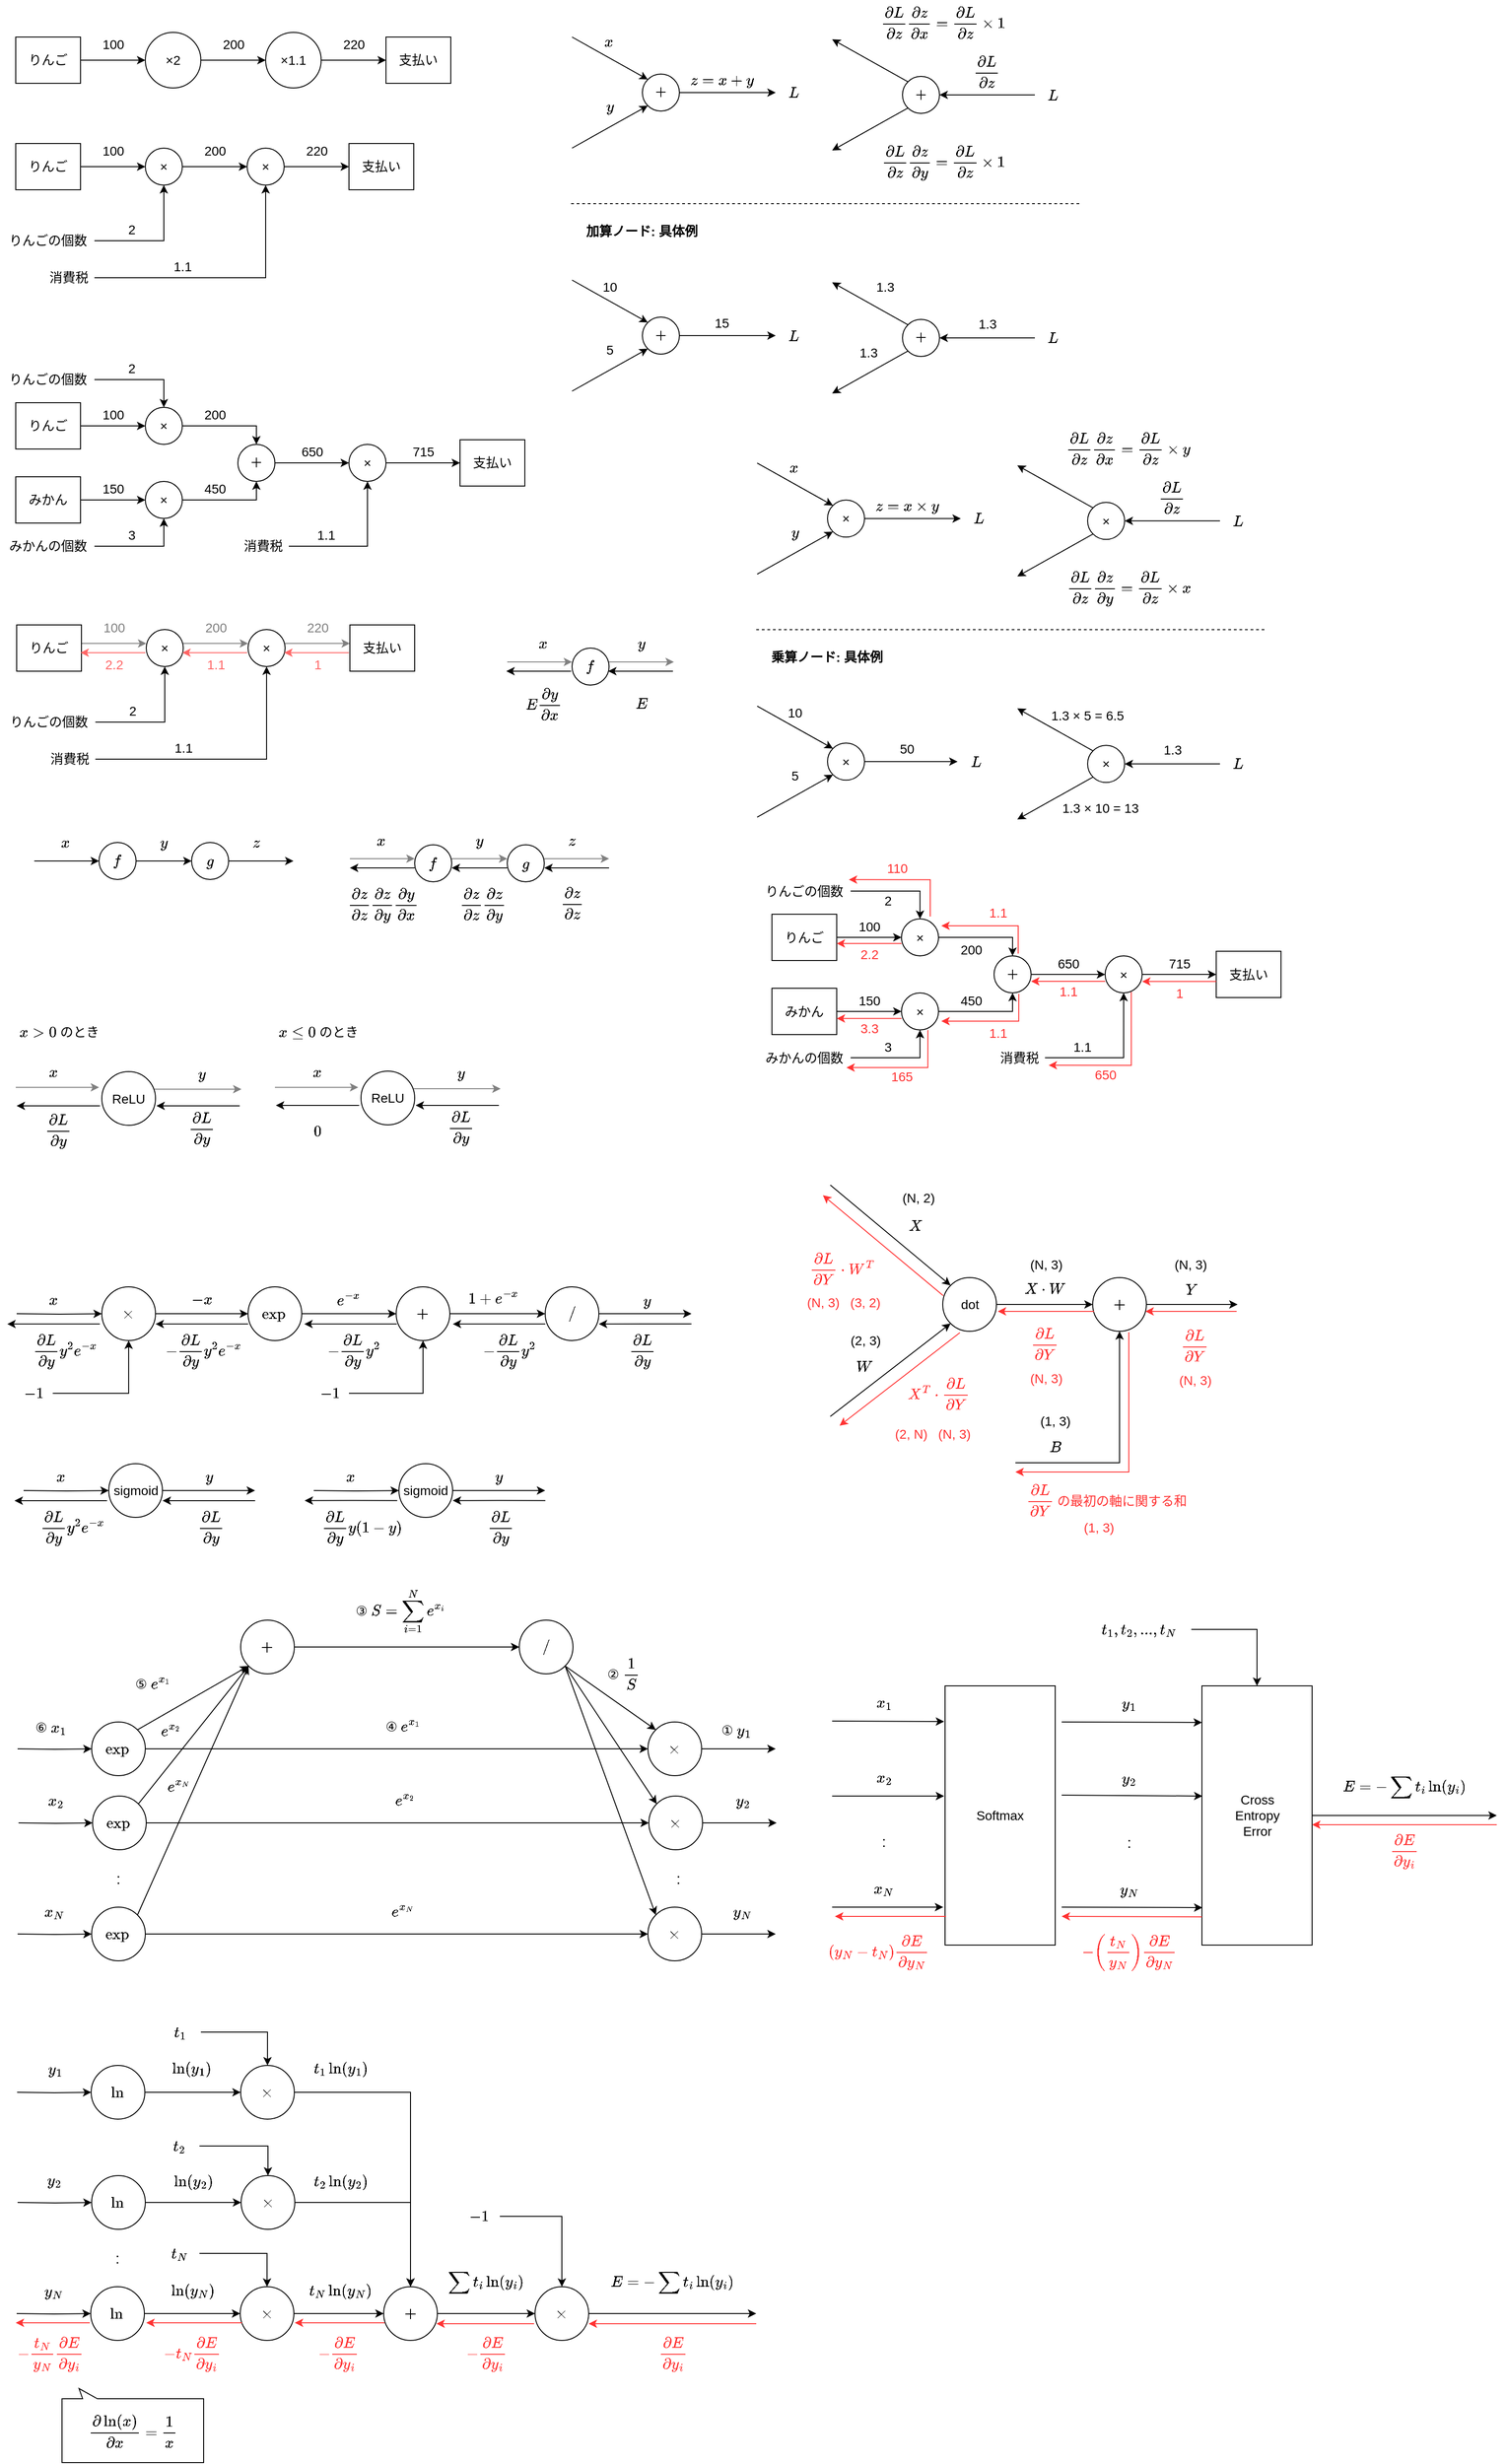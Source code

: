 <mxfile version="12.2.2" type="device" pages="1"><diagram id="EyV_5skK5bx6-EPDQrak" name="ページ1"><mxGraphModel dx="1341" dy="804" grid="1" gridSize="10" guides="1" tooltips="1" connect="1" arrows="1" fold="1" page="1" pageScale="1" pageWidth="827" pageHeight="1169" math="1" shadow="0"><root><mxCell id="0"/><mxCell id="1" parent="0"/><mxCell id="sahBHR2WbIVMMq2pgJuL-5" style="edgeStyle=orthogonalEdgeStyle;rounded=0;orthogonalLoop=1;jettySize=auto;html=1;entryX=0;entryY=0.5;entryDx=0;entryDy=0;fontSize=14;" parent="1" source="sahBHR2WbIVMMq2pgJuL-1" target="sahBHR2WbIVMMq2pgJuL-4" edge="1"><mxGeometry relative="1" as="geometry"/></mxCell><mxCell id="sahBHR2WbIVMMq2pgJuL-1" value="りんご" style="rounded=0;whiteSpace=wrap;html=1;fontSize=14;" parent="1" vertex="1"><mxGeometry x="40" y="60" width="70" height="50" as="geometry"/></mxCell><mxCell id="sahBHR2WbIVMMq2pgJuL-8" value="" style="edgeStyle=orthogonalEdgeStyle;rounded=0;orthogonalLoop=1;jettySize=auto;html=1;fontSize=14;" parent="1" source="sahBHR2WbIVMMq2pgJuL-4" target="sahBHR2WbIVMMq2pgJuL-7" edge="1"><mxGeometry relative="1" as="geometry"/></mxCell><mxCell id="sahBHR2WbIVMMq2pgJuL-4" value="×2" style="ellipse;whiteSpace=wrap;html=1;aspect=fixed;fontSize=14;" parent="1" vertex="1"><mxGeometry x="180" y="55" width="60" height="60" as="geometry"/></mxCell><mxCell id="sahBHR2WbIVMMq2pgJuL-11" value="" style="edgeStyle=orthogonalEdgeStyle;rounded=0;orthogonalLoop=1;jettySize=auto;html=1;fontSize=14;entryX=0;entryY=0.5;entryDx=0;entryDy=0;" parent="1" source="sahBHR2WbIVMMq2pgJuL-7" target="sahBHR2WbIVMMq2pgJuL-14" edge="1"><mxGeometry relative="1" as="geometry"><mxPoint x="440" y="85" as="targetPoint"/></mxGeometry></mxCell><mxCell id="sahBHR2WbIVMMq2pgJuL-7" value="×1.1" style="ellipse;whiteSpace=wrap;html=1;aspect=fixed;fontSize=14;" parent="1" vertex="1"><mxGeometry x="310" y="55" width="60" height="60" as="geometry"/></mxCell><mxCell id="sahBHR2WbIVMMq2pgJuL-6" value="100" style="text;html=1;resizable=0;points=[];autosize=1;align=center;verticalAlign=middle;spacingTop=-4;fontSize=14;" parent="1" vertex="1"><mxGeometry x="125" y="60" width="40" height="20" as="geometry"/></mxCell><mxCell id="sahBHR2WbIVMMq2pgJuL-9" value="200" style="text;html=1;resizable=0;points=[];autosize=1;align=center;verticalAlign=middle;spacingTop=-4;fontSize=14;" parent="1" vertex="1"><mxGeometry x="255" y="60" width="40" height="20" as="geometry"/></mxCell><mxCell id="sahBHR2WbIVMMq2pgJuL-12" value="220" style="text;html=1;resizable=0;points=[];autosize=1;align=center;verticalAlign=middle;spacingTop=-4;fontSize=14;" parent="1" vertex="1"><mxGeometry x="385" y="60" width="40" height="20" as="geometry"/></mxCell><mxCell id="sahBHR2WbIVMMq2pgJuL-14" value="支払い" style="rounded=0;whiteSpace=wrap;html=1;fontSize=14;" parent="1" vertex="1"><mxGeometry x="440" y="60" width="70" height="50" as="geometry"/></mxCell><mxCell id="sahBHR2WbIVMMq2pgJuL-15" style="edgeStyle=orthogonalEdgeStyle;rounded=0;orthogonalLoop=1;jettySize=auto;html=1;entryX=0;entryY=0.5;entryDx=0;entryDy=0;fontSize=14;" parent="1" source="sahBHR2WbIVMMq2pgJuL-16" target="sahBHR2WbIVMMq2pgJuL-18" edge="1"><mxGeometry relative="1" as="geometry"/></mxCell><mxCell id="sahBHR2WbIVMMq2pgJuL-16" value="りんご" style="rounded=0;whiteSpace=wrap;html=1;fontSize=14;" parent="1" vertex="1"><mxGeometry x="40" y="175" width="70" height="50" as="geometry"/></mxCell><mxCell id="sahBHR2WbIVMMq2pgJuL-17" value="" style="edgeStyle=orthogonalEdgeStyle;rounded=0;orthogonalLoop=1;jettySize=auto;html=1;fontSize=14;" parent="1" source="sahBHR2WbIVMMq2pgJuL-18" target="sahBHR2WbIVMMq2pgJuL-20" edge="1"><mxGeometry relative="1" as="geometry"/></mxCell><mxCell id="sahBHR2WbIVMMq2pgJuL-18" value="×" style="ellipse;whiteSpace=wrap;html=1;aspect=fixed;fontSize=14;" parent="1" vertex="1"><mxGeometry x="180" y="180" width="40" height="40" as="geometry"/></mxCell><mxCell id="sahBHR2WbIVMMq2pgJuL-19" value="" style="edgeStyle=orthogonalEdgeStyle;rounded=0;orthogonalLoop=1;jettySize=auto;html=1;fontSize=14;entryX=0;entryY=0.5;entryDx=0;entryDy=0;" parent="1" source="sahBHR2WbIVMMq2pgJuL-20" target="sahBHR2WbIVMMq2pgJuL-24" edge="1"><mxGeometry relative="1" as="geometry"><mxPoint x="440" y="200" as="targetPoint"/></mxGeometry></mxCell><mxCell id="sahBHR2WbIVMMq2pgJuL-20" value="×" style="ellipse;whiteSpace=wrap;html=1;aspect=fixed;fontSize=14;" parent="1" vertex="1"><mxGeometry x="290" y="180" width="40" height="40" as="geometry"/></mxCell><mxCell id="sahBHR2WbIVMMq2pgJuL-21" value="100" style="text;html=1;resizable=0;points=[];autosize=1;align=center;verticalAlign=middle;spacingTop=-4;fontSize=14;" parent="1" vertex="1"><mxGeometry x="125" y="175" width="40" height="20" as="geometry"/></mxCell><mxCell id="sahBHR2WbIVMMq2pgJuL-22" value="200" style="text;html=1;resizable=0;points=[];autosize=1;align=center;verticalAlign=middle;spacingTop=-4;fontSize=14;" parent="1" vertex="1"><mxGeometry x="235" y="175" width="40" height="20" as="geometry"/></mxCell><mxCell id="sahBHR2WbIVMMq2pgJuL-23" value="220" style="text;html=1;resizable=0;points=[];autosize=1;align=center;verticalAlign=middle;spacingTop=-4;fontSize=14;" parent="1" vertex="1"><mxGeometry x="345" y="175" width="40" height="20" as="geometry"/></mxCell><mxCell id="sahBHR2WbIVMMq2pgJuL-24" value="支払い" style="rounded=0;whiteSpace=wrap;html=1;fontSize=14;" parent="1" vertex="1"><mxGeometry x="400" y="175" width="70" height="50" as="geometry"/></mxCell><mxCell id="sahBHR2WbIVMMq2pgJuL-27" style="edgeStyle=orthogonalEdgeStyle;rounded=0;orthogonalLoop=1;jettySize=auto;html=1;entryX=0.5;entryY=1;entryDx=0;entryDy=0;fontSize=14;" parent="1" source="sahBHR2WbIVMMq2pgJuL-26" target="sahBHR2WbIVMMq2pgJuL-18" edge="1"><mxGeometry relative="1" as="geometry"/></mxCell><mxCell id="sahBHR2WbIVMMq2pgJuL-26" value="りんごの個数" style="text;html=1;strokeColor=none;fillColor=none;align=center;verticalAlign=middle;whiteSpace=wrap;rounded=0;fontSize=14;" parent="1" vertex="1"><mxGeometry x="25" y="270" width="100" height="20" as="geometry"/></mxCell><mxCell id="sahBHR2WbIVMMq2pgJuL-28" value="2" style="text;html=1;resizable=0;points=[];autosize=1;align=center;verticalAlign=middle;spacingTop=-4;fontSize=14;" parent="1" vertex="1"><mxGeometry x="155" y="260" width="20" height="20" as="geometry"/></mxCell><mxCell id="sahBHR2WbIVMMq2pgJuL-30" style="edgeStyle=orthogonalEdgeStyle;rounded=0;orthogonalLoop=1;jettySize=auto;html=1;entryX=0.5;entryY=1;entryDx=0;entryDy=0;fontSize=14;" parent="1" source="sahBHR2WbIVMMq2pgJuL-29" target="sahBHR2WbIVMMq2pgJuL-20" edge="1"><mxGeometry relative="1" as="geometry"/></mxCell><mxCell id="sahBHR2WbIVMMq2pgJuL-29" value="消費税" style="text;html=1;strokeColor=none;fillColor=none;align=center;verticalAlign=middle;whiteSpace=wrap;rounded=0;fontSize=14;" parent="1" vertex="1"><mxGeometry x="70" y="310" width="55" height="20" as="geometry"/></mxCell><mxCell id="sahBHR2WbIVMMq2pgJuL-31" value="1.1" style="text;html=1;resizable=0;points=[];autosize=1;align=center;verticalAlign=middle;spacingTop=-4;fontSize=14;" parent="1" vertex="1"><mxGeometry x="205" y="300" width="30" height="20" as="geometry"/></mxCell><mxCell id="sahBHR2WbIVMMq2pgJuL-32" style="edgeStyle=orthogonalEdgeStyle;rounded=0;orthogonalLoop=1;jettySize=auto;html=1;entryX=0;entryY=0.5;entryDx=0;entryDy=0;fontSize=14;" parent="1" source="sahBHR2WbIVMMq2pgJuL-33" target="sahBHR2WbIVMMq2pgJuL-35" edge="1"><mxGeometry relative="1" as="geometry"/></mxCell><mxCell id="sahBHR2WbIVMMq2pgJuL-33" value="りんご" style="rounded=0;whiteSpace=wrap;html=1;fontSize=14;" parent="1" vertex="1"><mxGeometry x="40" y="455" width="70" height="50" as="geometry"/></mxCell><mxCell id="sahBHR2WbIVMMq2pgJuL-34" value="" style="edgeStyle=orthogonalEdgeStyle;rounded=0;orthogonalLoop=1;jettySize=auto;html=1;fontSize=14;" parent="1" source="sahBHR2WbIVMMq2pgJuL-35" target="sahBHR2WbIVMMq2pgJuL-37" edge="1"><mxGeometry relative="1" as="geometry"><Array as="points"><mxPoint x="300" y="480"/></Array></mxGeometry></mxCell><mxCell id="sahBHR2WbIVMMq2pgJuL-35" value="×" style="ellipse;whiteSpace=wrap;html=1;aspect=fixed;fontSize=14;" parent="1" vertex="1"><mxGeometry x="180" y="460" width="40" height="40" as="geometry"/></mxCell><mxCell id="sahBHR2WbIVMMq2pgJuL-58" value="" style="edgeStyle=orthogonalEdgeStyle;rounded=0;orthogonalLoop=1;jettySize=auto;html=1;fontSize=14;" parent="1" source="sahBHR2WbIVMMq2pgJuL-37" target="sahBHR2WbIVMMq2pgJuL-57" edge="1"><mxGeometry relative="1" as="geometry"/></mxCell><mxCell id="sahBHR2WbIVMMq2pgJuL-37" value="＋" style="ellipse;whiteSpace=wrap;html=1;aspect=fixed;fontSize=14;" parent="1" vertex="1"><mxGeometry x="280" y="500" width="40" height="40" as="geometry"/></mxCell><mxCell id="sahBHR2WbIVMMq2pgJuL-59" style="edgeStyle=orthogonalEdgeStyle;rounded=0;orthogonalLoop=1;jettySize=auto;html=1;entryX=0;entryY=0.5;entryDx=0;entryDy=0;fontSize=14;" parent="1" source="sahBHR2WbIVMMq2pgJuL-57" target="sahBHR2WbIVMMq2pgJuL-41" edge="1"><mxGeometry relative="1" as="geometry"/></mxCell><mxCell id="sahBHR2WbIVMMq2pgJuL-57" value="×" style="ellipse;whiteSpace=wrap;html=1;aspect=fixed;fontSize=14;" parent="1" vertex="1"><mxGeometry x="400" y="500" width="40" height="40" as="geometry"/></mxCell><mxCell id="sahBHR2WbIVMMq2pgJuL-38" value="100" style="text;html=1;resizable=0;points=[];autosize=1;align=center;verticalAlign=middle;spacingTop=-4;fontSize=14;" parent="1" vertex="1"><mxGeometry x="125" y="460" width="40" height="20" as="geometry"/></mxCell><mxCell id="sahBHR2WbIVMMq2pgJuL-39" value="200" style="text;html=1;resizable=0;points=[];autosize=1;align=center;verticalAlign=middle;spacingTop=-4;fontSize=14;" parent="1" vertex="1"><mxGeometry x="235" y="460" width="40" height="20" as="geometry"/></mxCell><mxCell id="sahBHR2WbIVMMq2pgJuL-40" value="650" style="text;html=1;resizable=0;points=[];autosize=1;align=center;verticalAlign=middle;spacingTop=-4;fontSize=14;" parent="1" vertex="1"><mxGeometry x="340" y="500" width="40" height="20" as="geometry"/></mxCell><mxCell id="sahBHR2WbIVMMq2pgJuL-41" value="支払い" style="rounded=0;whiteSpace=wrap;html=1;fontSize=14;" parent="1" vertex="1"><mxGeometry x="520" y="495" width="70" height="50" as="geometry"/></mxCell><mxCell id="sahBHR2WbIVMMq2pgJuL-42" style="edgeStyle=orthogonalEdgeStyle;rounded=0;orthogonalLoop=1;jettySize=auto;html=1;entryX=0.5;entryY=0;entryDx=0;entryDy=0;fontSize=14;" parent="1" source="sahBHR2WbIVMMq2pgJuL-43" target="sahBHR2WbIVMMq2pgJuL-35" edge="1"><mxGeometry relative="1" as="geometry"/></mxCell><mxCell id="sahBHR2WbIVMMq2pgJuL-43" value="りんごの個数" style="text;html=1;strokeColor=none;fillColor=none;align=center;verticalAlign=middle;whiteSpace=wrap;rounded=0;fontSize=14;" parent="1" vertex="1"><mxGeometry x="25" y="420" width="100" height="20" as="geometry"/></mxCell><mxCell id="sahBHR2WbIVMMq2pgJuL-44" value="2" style="text;html=1;resizable=0;points=[];autosize=1;align=center;verticalAlign=middle;spacingTop=-4;fontSize=14;" parent="1" vertex="1"><mxGeometry x="155" y="410" width="20" height="20" as="geometry"/></mxCell><mxCell id="sahBHR2WbIVMMq2pgJuL-61" style="edgeStyle=orthogonalEdgeStyle;rounded=0;orthogonalLoop=1;jettySize=auto;html=1;entryX=0.5;entryY=1;entryDx=0;entryDy=0;fontSize=14;" parent="1" source="sahBHR2WbIVMMq2pgJuL-46" target="sahBHR2WbIVMMq2pgJuL-57" edge="1"><mxGeometry relative="1" as="geometry"/></mxCell><mxCell id="sahBHR2WbIVMMq2pgJuL-46" value="消費税" style="text;html=1;strokeColor=none;fillColor=none;align=center;verticalAlign=middle;whiteSpace=wrap;rounded=0;fontSize=14;" parent="1" vertex="1"><mxGeometry x="280" y="600" width="55" height="20" as="geometry"/></mxCell><mxCell id="sahBHR2WbIVMMq2pgJuL-47" value="1.1" style="text;html=1;resizable=0;points=[];autosize=1;align=center;verticalAlign=middle;spacingTop=-4;fontSize=14;" parent="1" vertex="1"><mxGeometry x="360" y="590" width="30" height="20" as="geometry"/></mxCell><mxCell id="sahBHR2WbIVMMq2pgJuL-53" style="edgeStyle=orthogonalEdgeStyle;rounded=0;orthogonalLoop=1;jettySize=auto;html=1;entryX=0;entryY=0.5;entryDx=0;entryDy=0;fontSize=14;" parent="1" source="sahBHR2WbIVMMq2pgJuL-48" target="sahBHR2WbIVMMq2pgJuL-49" edge="1"><mxGeometry relative="1" as="geometry"/></mxCell><mxCell id="sahBHR2WbIVMMq2pgJuL-48" value="みかん" style="rounded=0;whiteSpace=wrap;html=1;fontSize=14;" parent="1" vertex="1"><mxGeometry x="40" y="535" width="70" height="50" as="geometry"/></mxCell><mxCell id="sahBHR2WbIVMMq2pgJuL-55" style="edgeStyle=orthogonalEdgeStyle;rounded=0;orthogonalLoop=1;jettySize=auto;html=1;entryX=0.5;entryY=1;entryDx=0;entryDy=0;fontSize=14;" parent="1" source="sahBHR2WbIVMMq2pgJuL-49" target="sahBHR2WbIVMMq2pgJuL-37" edge="1"><mxGeometry relative="1" as="geometry"/></mxCell><mxCell id="sahBHR2WbIVMMq2pgJuL-49" value="×" style="ellipse;whiteSpace=wrap;html=1;aspect=fixed;fontSize=14;" parent="1" vertex="1"><mxGeometry x="180" y="540" width="40" height="40" as="geometry"/></mxCell><mxCell id="sahBHR2WbIVMMq2pgJuL-51" style="edgeStyle=orthogonalEdgeStyle;rounded=0;orthogonalLoop=1;jettySize=auto;html=1;entryX=0.5;entryY=1;entryDx=0;entryDy=0;fontSize=14;" parent="1" source="sahBHR2WbIVMMq2pgJuL-50" target="sahBHR2WbIVMMq2pgJuL-49" edge="1"><mxGeometry relative="1" as="geometry"/></mxCell><mxCell id="sahBHR2WbIVMMq2pgJuL-50" value="みかんの個数" style="text;html=1;strokeColor=none;fillColor=none;align=center;verticalAlign=middle;whiteSpace=wrap;rounded=0;fontSize=14;" parent="1" vertex="1"><mxGeometry x="25" y="600" width="100" height="20" as="geometry"/></mxCell><mxCell id="sahBHR2WbIVMMq2pgJuL-52" value="3" style="text;html=1;resizable=0;points=[];autosize=1;align=center;verticalAlign=middle;spacingTop=-4;fontSize=14;" parent="1" vertex="1"><mxGeometry x="155" y="590" width="20" height="20" as="geometry"/></mxCell><mxCell id="sahBHR2WbIVMMq2pgJuL-54" value="150" style="text;html=1;resizable=0;points=[];autosize=1;align=center;verticalAlign=middle;spacingTop=-4;fontSize=14;" parent="1" vertex="1"><mxGeometry x="125" y="540" width="40" height="20" as="geometry"/></mxCell><mxCell id="sahBHR2WbIVMMq2pgJuL-56" value="450" style="text;html=1;resizable=0;points=[];autosize=1;align=center;verticalAlign=middle;spacingTop=-4;fontSize=14;" parent="1" vertex="1"><mxGeometry x="235" y="540" width="40" height="20" as="geometry"/></mxCell><mxCell id="sahBHR2WbIVMMq2pgJuL-60" value="715" style="text;html=1;resizable=0;points=[];autosize=1;align=center;verticalAlign=middle;spacingTop=-4;fontSize=14;" parent="1" vertex="1"><mxGeometry x="460" y="500" width="40" height="20" as="geometry"/></mxCell><mxCell id="iIc_007Tw0nYa0vXqfsA-11" style="edgeStyle=orthogonalEdgeStyle;rounded=0;orthogonalLoop=1;jettySize=auto;html=1;entryX=0;entryY=0.5;entryDx=0;entryDy=0;fontSize=14;strokeColor=#808080;" parent="1" edge="1"><mxGeometry relative="1" as="geometry"><mxPoint x="111" y="715" as="sourcePoint"/><mxPoint x="181" y="715" as="targetPoint"/></mxGeometry></mxCell><mxCell id="iIc_007Tw0nYa0vXqfsA-12" value="りんご" style="rounded=0;whiteSpace=wrap;html=1;fontSize=14;" parent="1" vertex="1"><mxGeometry x="41" y="695" width="70" height="50" as="geometry"/></mxCell><mxCell id="iIc_007Tw0nYa0vXqfsA-13" value="" style="edgeStyle=orthogonalEdgeStyle;rounded=0;orthogonalLoop=1;jettySize=auto;html=1;fontSize=14;strokeColor=#808080;" parent="1" edge="1"><mxGeometry relative="1" as="geometry"><mxPoint x="221" y="715" as="sourcePoint"/><mxPoint x="291" y="715" as="targetPoint"/></mxGeometry></mxCell><mxCell id="iIc_007Tw0nYa0vXqfsA-14" value="×" style="ellipse;whiteSpace=wrap;html=1;aspect=fixed;fontSize=14;" parent="1" vertex="1"><mxGeometry x="181" y="700" width="40" height="40" as="geometry"/></mxCell><mxCell id="iIc_007Tw0nYa0vXqfsA-15" value="" style="edgeStyle=orthogonalEdgeStyle;rounded=0;orthogonalLoop=1;jettySize=auto;html=1;fontSize=14;entryX=0;entryY=0.5;entryDx=0;entryDy=0;strokeColor=#808080;" parent="1" edge="1"><mxGeometry relative="1" as="geometry"><mxPoint x="401" y="715" as="targetPoint"/><mxPoint x="331" y="715" as="sourcePoint"/></mxGeometry></mxCell><mxCell id="iIc_007Tw0nYa0vXqfsA-16" value="×" style="ellipse;whiteSpace=wrap;html=1;aspect=fixed;fontSize=14;" parent="1" vertex="1"><mxGeometry x="291" y="700" width="40" height="40" as="geometry"/></mxCell><mxCell id="iIc_007Tw0nYa0vXqfsA-17" value="100" style="text;html=1;resizable=0;points=[];autosize=1;align=center;verticalAlign=middle;spacingTop=-4;fontSize=14;fontColor=#808080;" parent="1" vertex="1"><mxGeometry x="126" y="690" width="40" height="20" as="geometry"/></mxCell><mxCell id="iIc_007Tw0nYa0vXqfsA-18" value="200" style="text;html=1;resizable=0;points=[];autosize=1;align=center;verticalAlign=middle;spacingTop=-4;fontSize=14;fontColor=#808080;" parent="1" vertex="1"><mxGeometry x="236" y="690" width="40" height="20" as="geometry"/></mxCell><mxCell id="iIc_007Tw0nYa0vXqfsA-19" value="220" style="text;html=1;resizable=0;points=[];autosize=1;align=center;verticalAlign=middle;spacingTop=-4;fontSize=14;fontColor=#808080;" parent="1" vertex="1"><mxGeometry x="346" y="690" width="40" height="20" as="geometry"/></mxCell><mxCell id="iIc_007Tw0nYa0vXqfsA-20" value="支払い" style="rounded=0;whiteSpace=wrap;html=1;fontSize=14;" parent="1" vertex="1"><mxGeometry x="401" y="695" width="70" height="50" as="geometry"/></mxCell><mxCell id="iIc_007Tw0nYa0vXqfsA-21" style="edgeStyle=orthogonalEdgeStyle;rounded=0;orthogonalLoop=1;jettySize=auto;html=1;entryX=0.5;entryY=1;entryDx=0;entryDy=0;fontSize=14;" parent="1" source="iIc_007Tw0nYa0vXqfsA-22" target="iIc_007Tw0nYa0vXqfsA-14" edge="1"><mxGeometry relative="1" as="geometry"/></mxCell><mxCell id="iIc_007Tw0nYa0vXqfsA-22" value="りんごの個数" style="text;html=1;strokeColor=none;fillColor=none;align=center;verticalAlign=middle;whiteSpace=wrap;rounded=0;fontSize=14;" parent="1" vertex="1"><mxGeometry x="26" y="790" width="100" height="20" as="geometry"/></mxCell><mxCell id="iIc_007Tw0nYa0vXqfsA-23" value="2" style="text;html=1;resizable=0;points=[];autosize=1;align=center;verticalAlign=middle;spacingTop=-4;fontSize=14;" parent="1" vertex="1"><mxGeometry x="156" y="780" width="20" height="20" as="geometry"/></mxCell><mxCell id="iIc_007Tw0nYa0vXqfsA-24" style="edgeStyle=orthogonalEdgeStyle;rounded=0;orthogonalLoop=1;jettySize=auto;html=1;entryX=0.5;entryY=1;entryDx=0;entryDy=0;fontSize=14;" parent="1" source="iIc_007Tw0nYa0vXqfsA-25" target="iIc_007Tw0nYa0vXqfsA-16" edge="1"><mxGeometry relative="1" as="geometry"/></mxCell><mxCell id="iIc_007Tw0nYa0vXqfsA-25" value="消費税" style="text;html=1;strokeColor=none;fillColor=none;align=center;verticalAlign=middle;whiteSpace=wrap;rounded=0;fontSize=14;" parent="1" vertex="1"><mxGeometry x="71" y="830" width="55" height="20" as="geometry"/></mxCell><mxCell id="iIc_007Tw0nYa0vXqfsA-26" value="1.1" style="text;html=1;resizable=0;points=[];autosize=1;align=center;verticalAlign=middle;spacingTop=-4;fontSize=14;" parent="1" vertex="1"><mxGeometry x="206" y="820" width="30" height="20" as="geometry"/></mxCell><mxCell id="iIc_007Tw0nYa0vXqfsA-28" style="edgeStyle=orthogonalEdgeStyle;rounded=0;orthogonalLoop=1;jettySize=auto;html=1;entryX=0;entryY=0.5;entryDx=0;entryDy=0;fontSize=14;strokeColor=#FF6666;" parent="1" edge="1"><mxGeometry relative="1" as="geometry"><mxPoint x="180" y="725" as="sourcePoint"/><mxPoint x="110" y="725" as="targetPoint"/></mxGeometry></mxCell><mxCell id="iIc_007Tw0nYa0vXqfsA-29" value="" style="edgeStyle=orthogonalEdgeStyle;rounded=0;orthogonalLoop=1;jettySize=auto;html=1;fontSize=14;strokeColor=#FF6666;" parent="1" edge="1"><mxGeometry relative="1" as="geometry"><mxPoint x="290" y="725" as="sourcePoint"/><mxPoint x="220" y="725" as="targetPoint"/></mxGeometry></mxCell><mxCell id="iIc_007Tw0nYa0vXqfsA-30" value="" style="edgeStyle=orthogonalEdgeStyle;rounded=0;orthogonalLoop=1;jettySize=auto;html=1;fontSize=14;entryX=0;entryY=0.5;entryDx=0;entryDy=0;strokeColor=#FF6666;" parent="1" edge="1"><mxGeometry relative="1" as="geometry"><mxPoint x="330" y="725" as="targetPoint"/><mxPoint x="400" y="725" as="sourcePoint"/></mxGeometry></mxCell><mxCell id="iIc_007Tw0nYa0vXqfsA-31" value="1" style="text;html=1;resizable=0;points=[];autosize=1;align=center;verticalAlign=middle;spacingTop=-4;fontSize=14;fontColor=#FF6666;" parent="1" vertex="1"><mxGeometry x="356" y="730" width="20" height="20" as="geometry"/></mxCell><mxCell id="iIc_007Tw0nYa0vXqfsA-32" value="1.1" style="text;html=1;resizable=0;points=[];autosize=1;align=center;verticalAlign=middle;spacingTop=-4;fontSize=14;fontColor=#FF6666;" parent="1" vertex="1"><mxGeometry x="241" y="730" width="30" height="20" as="geometry"/></mxCell><mxCell id="iIc_007Tw0nYa0vXqfsA-33" value="2.2" style="text;html=1;resizable=0;points=[];autosize=1;align=center;verticalAlign=middle;spacingTop=-4;fontSize=14;fontColor=#FF6666;" parent="1" vertex="1"><mxGeometry x="131" y="730" width="30" height="20" as="geometry"/></mxCell><mxCell id="iIc_007Tw0nYa0vXqfsA-34" value="" style="edgeStyle=orthogonalEdgeStyle;rounded=0;orthogonalLoop=1;jettySize=auto;html=1;fontSize=14;strokeColor=#808080;" parent="1" edge="1"><mxGeometry relative="1" as="geometry"><mxPoint x="571" y="735" as="sourcePoint"/><mxPoint x="641" y="735" as="targetPoint"/></mxGeometry></mxCell><mxCell id="iIc_007Tw0nYa0vXqfsA-35" value="" style="edgeStyle=orthogonalEdgeStyle;rounded=0;orthogonalLoop=1;jettySize=auto;html=1;fontSize=14;entryX=0;entryY=0.5;entryDx=0;entryDy=0;strokeColor=#808080;" parent="1" edge="1"><mxGeometry relative="1" as="geometry"><mxPoint x="751" y="735" as="targetPoint"/><mxPoint x="681" y="735" as="sourcePoint"/></mxGeometry></mxCell><mxCell id="iIc_007Tw0nYa0vXqfsA-36" value="`f`" style="ellipse;whiteSpace=wrap;html=1;aspect=fixed;fontSize=14;" parent="1" vertex="1"><mxGeometry x="641" y="720" width="40" height="40" as="geometry"/></mxCell><mxCell id="iIc_007Tw0nYa0vXqfsA-39" value="" style="edgeStyle=orthogonalEdgeStyle;rounded=0;orthogonalLoop=1;jettySize=auto;html=1;fontSize=14;strokeColor=#000000;" parent="1" edge="1"><mxGeometry relative="1" as="geometry"><mxPoint x="640" y="745" as="sourcePoint"/><mxPoint x="570" y="745" as="targetPoint"/></mxGeometry></mxCell><mxCell id="iIc_007Tw0nYa0vXqfsA-40" value="" style="edgeStyle=orthogonalEdgeStyle;rounded=0;orthogonalLoop=1;jettySize=auto;html=1;fontSize=14;entryX=0;entryY=0.5;entryDx=0;entryDy=0;strokeColor=#000000;" parent="1" edge="1"><mxGeometry relative="1" as="geometry"><mxPoint x="680" y="745" as="targetPoint"/><mxPoint x="750" y="745" as="sourcePoint"/></mxGeometry></mxCell><mxCell id="McnwNbX0xoxy_HxV37pd-1" value="" style="edgeStyle=orthogonalEdgeStyle;rounded=0;orthogonalLoop=1;jettySize=auto;html=1;fontSize=14;strokeColor=#000000;" parent="1" edge="1"><mxGeometry relative="1" as="geometry"><mxPoint x="60" y="950" as="sourcePoint"/><mxPoint x="130" y="950" as="targetPoint"/></mxGeometry></mxCell><mxCell id="McnwNbX0xoxy_HxV37pd-17" value="" style="edgeStyle=orthogonalEdgeStyle;rounded=0;orthogonalLoop=1;jettySize=auto;html=1;strokeColor=#000000;" parent="1" source="McnwNbX0xoxy_HxV37pd-3" target="McnwNbX0xoxy_HxV37pd-16" edge="1"><mxGeometry relative="1" as="geometry"/></mxCell><mxCell id="McnwNbX0xoxy_HxV37pd-3" value="`f`" style="ellipse;whiteSpace=wrap;html=1;aspect=fixed;fontSize=14;" parent="1" vertex="1"><mxGeometry x="130" y="930" width="40" height="40" as="geometry"/></mxCell><mxCell id="McnwNbX0xoxy_HxV37pd-19" value="" style="edgeStyle=orthogonalEdgeStyle;rounded=0;orthogonalLoop=1;jettySize=auto;html=1;strokeColor=#000000;" parent="1" source="McnwNbX0xoxy_HxV37pd-16" edge="1"><mxGeometry relative="1" as="geometry"><mxPoint x="340" y="950" as="targetPoint"/></mxGeometry></mxCell><mxCell id="McnwNbX0xoxy_HxV37pd-16" value="`g`" style="ellipse;whiteSpace=wrap;html=1;aspect=fixed;fontSize=14;" parent="1" vertex="1"><mxGeometry x="230" y="930" width="40" height="40" as="geometry"/></mxCell><mxCell id="McnwNbX0xoxy_HxV37pd-10" value="&lt;span style=&quot;font-size: 14px ; white-space: nowrap&quot;&gt;`E \frac{∂y}{∂x}`&lt;/span&gt;" style="text;html=1;strokeColor=none;fillColor=none;align=center;verticalAlign=middle;whiteSpace=wrap;rounded=0;" parent="1" vertex="1"><mxGeometry x="571" y="755" width="80" height="50" as="geometry"/></mxCell><mxCell id="McnwNbX0xoxy_HxV37pd-11" value="&lt;span style=&quot;font-size: 14px ; white-space: nowrap&quot;&gt;`E`&lt;/span&gt;" style="text;html=1;strokeColor=none;fillColor=none;align=center;verticalAlign=middle;whiteSpace=wrap;rounded=0;" parent="1" vertex="1"><mxGeometry x="696" y="765" width="40" height="30" as="geometry"/></mxCell><mxCell id="McnwNbX0xoxy_HxV37pd-12" value="&lt;span style=&quot;font-size: 14px ; white-space: nowrap&quot;&gt;`x`&lt;/span&gt;" style="text;html=1;strokeColor=none;fillColor=none;align=center;verticalAlign=middle;whiteSpace=wrap;rounded=0;" parent="1" vertex="1"><mxGeometry x="590" y="700" width="40" height="30" as="geometry"/></mxCell><mxCell id="McnwNbX0xoxy_HxV37pd-13" value="&lt;span style=&quot;font-size: 14px ; white-space: nowrap&quot;&gt;`y`&lt;/span&gt;" style="text;html=1;strokeColor=none;fillColor=none;align=center;verticalAlign=middle;whiteSpace=wrap;rounded=0;" parent="1" vertex="1"><mxGeometry x="696" y="700" width="40" height="30" as="geometry"/></mxCell><mxCell id="McnwNbX0xoxy_HxV37pd-14" value="&lt;span style=&quot;font-size: 14px; white-space: nowrap;&quot;&gt;`x`&lt;/span&gt;" style="text;html=1;strokeColor=none;fillColor=none;align=center;verticalAlign=middle;whiteSpace=wrap;rounded=0;fontSize=14;" parent="1" vertex="1"><mxGeometry x="74" y="915" width="40" height="30" as="geometry"/></mxCell><mxCell id="McnwNbX0xoxy_HxV37pd-15" value="&lt;span style=&quot;font-size: 14px; white-space: nowrap;&quot;&gt;`y`&lt;/span&gt;" style="text;html=1;strokeColor=none;fillColor=none;align=center;verticalAlign=middle;whiteSpace=wrap;rounded=0;fontSize=14;" parent="1" vertex="1"><mxGeometry x="180" y="915" width="40" height="30" as="geometry"/></mxCell><mxCell id="McnwNbX0xoxy_HxV37pd-20" value="&lt;span style=&quot;font-size: 14px; white-space: nowrap;&quot;&gt;`z`&lt;/span&gt;" style="text;html=1;strokeColor=none;fillColor=none;align=center;verticalAlign=middle;whiteSpace=wrap;rounded=0;fontSize=14;" parent="1" vertex="1"><mxGeometry x="280" y="915" width="40" height="30" as="geometry"/></mxCell><mxCell id="McnwNbX0xoxy_HxV37pd-21" value="" style="edgeStyle=orthogonalEdgeStyle;rounded=0;orthogonalLoop=1;jettySize=auto;html=1;fontSize=14;strokeColor=#808080;" parent="1" edge="1"><mxGeometry relative="1" as="geometry"><mxPoint x="401" y="947.5" as="sourcePoint"/><mxPoint x="471" y="947.5" as="targetPoint"/></mxGeometry></mxCell><mxCell id="McnwNbX0xoxy_HxV37pd-22" value="" style="edgeStyle=orthogonalEdgeStyle;rounded=0;orthogonalLoop=1;jettySize=auto;html=1;strokeColor=#808080;" parent="1" edge="1"><mxGeometry relative="1" as="geometry"><mxPoint x="511" y="947.5" as="sourcePoint"/><mxPoint x="571" y="947.5" as="targetPoint"/></mxGeometry></mxCell><mxCell id="McnwNbX0xoxy_HxV37pd-23" value="`f`" style="ellipse;whiteSpace=wrap;html=1;aspect=fixed;fontSize=14;" parent="1" vertex="1"><mxGeometry x="471" y="932.5" width="40" height="40" as="geometry"/></mxCell><mxCell id="McnwNbX0xoxy_HxV37pd-24" value="" style="edgeStyle=orthogonalEdgeStyle;rounded=0;orthogonalLoop=1;jettySize=auto;html=1;strokeColor=#808080;" parent="1" edge="1"><mxGeometry relative="1" as="geometry"><mxPoint x="611" y="947.5" as="sourcePoint"/><mxPoint x="681" y="947.5" as="targetPoint"/></mxGeometry></mxCell><mxCell id="McnwNbX0xoxy_HxV37pd-25" value="`g`" style="ellipse;whiteSpace=wrap;html=1;aspect=fixed;fontSize=14;" parent="1" vertex="1"><mxGeometry x="571" y="932.5" width="40" height="40" as="geometry"/></mxCell><mxCell id="McnwNbX0xoxy_HxV37pd-26" value="&lt;span style=&quot;font-size: 14px; white-space: nowrap;&quot;&gt;`x`&lt;/span&gt;" style="text;html=1;strokeColor=none;fillColor=none;align=center;verticalAlign=middle;whiteSpace=wrap;rounded=0;fontSize=14;" parent="1" vertex="1"><mxGeometry x="415" y="912.5" width="40" height="30" as="geometry"/></mxCell><mxCell id="McnwNbX0xoxy_HxV37pd-27" value="&lt;span style=&quot;font-size: 14px; white-space: nowrap;&quot;&gt;`y`&lt;/span&gt;" style="text;html=1;strokeColor=none;fillColor=none;align=center;verticalAlign=middle;whiteSpace=wrap;rounded=0;fontSize=14;" parent="1" vertex="1"><mxGeometry x="521" y="912.5" width="40" height="30" as="geometry"/></mxCell><mxCell id="McnwNbX0xoxy_HxV37pd-28" value="&lt;span style=&quot;font-size: 14px; white-space: nowrap;&quot;&gt;`z`&lt;/span&gt;" style="text;html=1;strokeColor=none;fillColor=none;align=center;verticalAlign=middle;whiteSpace=wrap;rounded=0;fontSize=14;" parent="1" vertex="1"><mxGeometry x="621" y="912.5" width="40" height="30" as="geometry"/></mxCell><mxCell id="McnwNbX0xoxy_HxV37pd-29" value="" style="edgeStyle=orthogonalEdgeStyle;rounded=0;orthogonalLoop=1;jettySize=auto;html=1;fontSize=14;strokeColor=#000000;" parent="1" edge="1"><mxGeometry relative="1" as="geometry"><mxPoint x="471" y="957.5" as="sourcePoint"/><mxPoint x="401" y="957.5" as="targetPoint"/></mxGeometry></mxCell><mxCell id="McnwNbX0xoxy_HxV37pd-30" value="" style="edgeStyle=orthogonalEdgeStyle;rounded=0;orthogonalLoop=1;jettySize=auto;html=1;strokeColor=#000000;" parent="1" edge="1"><mxGeometry relative="1" as="geometry"><mxPoint x="571" y="957.5" as="sourcePoint"/><mxPoint x="511" y="957.5" as="targetPoint"/></mxGeometry></mxCell><mxCell id="McnwNbX0xoxy_HxV37pd-31" value="" style="edgeStyle=orthogonalEdgeStyle;rounded=0;orthogonalLoop=1;jettySize=auto;html=1;strokeColor=#000000;" parent="1" edge="1"><mxGeometry relative="1" as="geometry"><mxPoint x="681" y="957.5" as="sourcePoint"/><mxPoint x="611" y="957.5" as="targetPoint"/></mxGeometry></mxCell><mxCell id="McnwNbX0xoxy_HxV37pd-33" value="&lt;span style=&quot;font-size: 14px ; white-space: nowrap&quot;&gt;`\frac{∂z}{∂z}`&lt;/span&gt;" style="text;html=1;strokeColor=none;fillColor=none;align=center;verticalAlign=middle;whiteSpace=wrap;rounded=0;" parent="1" vertex="1"><mxGeometry x="611" y="970" width="60" height="50" as="geometry"/></mxCell><mxCell id="McnwNbX0xoxy_HxV37pd-34" value="&lt;span style=&quot;font-size: 14px ; white-space: nowrap&quot;&gt;`\frac{∂z}{∂z} \frac{∂z}{∂y}`&lt;/span&gt;" style="text;html=1;strokeColor=none;fillColor=none;align=center;verticalAlign=middle;whiteSpace=wrap;rounded=0;" parent="1" vertex="1"><mxGeometry x="510" y="973" width="70" height="50" as="geometry"/></mxCell><mxCell id="McnwNbX0xoxy_HxV37pd-36" value="&lt;span style=&quot;font-size: 14px ; white-space: nowrap&quot;&gt;`\frac{∂z}{∂z} \frac{∂z}{∂y} \frac{∂y}{∂x}`&lt;/span&gt;" style="text;html=1;strokeColor=none;fillColor=none;align=center;verticalAlign=middle;whiteSpace=wrap;rounded=0;" parent="1" vertex="1"><mxGeometry x="380" y="973" width="115" height="50" as="geometry"/></mxCell><mxCell id="nFkzO6EcxgFi8w_C0zVW-7" style="edgeStyle=orthogonalEdgeStyle;rounded=0;orthogonalLoop=1;jettySize=auto;html=1;fontSize=14;entryX=0;entryY=0.5;entryDx=0;entryDy=0;" parent="1" source="nFkzO6EcxgFi8w_C0zVW-1" target="nFkzO6EcxgFi8w_C0zVW-8" edge="1"><mxGeometry relative="1" as="geometry"><mxPoint x="831" y="120" as="targetPoint"/></mxGeometry></mxCell><mxCell id="nFkzO6EcxgFi8w_C0zVW-1" value="＋" style="ellipse;whiteSpace=wrap;html=1;aspect=fixed;fontSize=14;" parent="1" vertex="1"><mxGeometry x="717" y="100" width="40" height="40" as="geometry"/></mxCell><mxCell id="nFkzO6EcxgFi8w_C0zVW-2" value="" style="endArrow=classic;html=1;entryX=0;entryY=1;entryDx=0;entryDy=0;" parent="1" target="nFkzO6EcxgFi8w_C0zVW-1" edge="1"><mxGeometry width="50" height="50" relative="1" as="geometry"><mxPoint x="641" y="180" as="sourcePoint"/><mxPoint x="721" y="140" as="targetPoint"/></mxGeometry></mxCell><mxCell id="nFkzO6EcxgFi8w_C0zVW-4" value="" style="endArrow=classic;html=1;entryX=0;entryY=0;entryDx=0;entryDy=0;" parent="1" target="nFkzO6EcxgFi8w_C0zVW-1" edge="1"><mxGeometry width="50" height="50" relative="1" as="geometry"><mxPoint x="641" y="60" as="sourcePoint"/><mxPoint x="711" y="-580" as="targetPoint"/></mxGeometry></mxCell><mxCell id="nFkzO6EcxgFi8w_C0zVW-5" value="`x`" style="text;html=1;strokeColor=none;fillColor=none;align=center;verticalAlign=middle;whiteSpace=wrap;rounded=0;fontSize=14;" parent="1" vertex="1"><mxGeometry x="661" y="55" width="40" height="20" as="geometry"/></mxCell><mxCell id="nFkzO6EcxgFi8w_C0zVW-6" value="`y`" style="text;html=1;strokeColor=none;fillColor=none;align=center;verticalAlign=middle;whiteSpace=wrap;rounded=0;fontSize=14;" parent="1" vertex="1"><mxGeometry x="662" y="125" width="40" height="20" as="geometry"/></mxCell><mxCell id="nFkzO6EcxgFi8w_C0zVW-8" value="`L`" style="text;html=1;strokeColor=none;fillColor=none;align=center;verticalAlign=middle;whiteSpace=wrap;rounded=0;fontSize=14;" parent="1" vertex="1"><mxGeometry x="861" y="110" width="40" height="20" as="geometry"/></mxCell><mxCell id="nFkzO6EcxgFi8w_C0zVW-9" value="`z = x + y`" style="text;html=1;strokeColor=none;fillColor=none;align=center;verticalAlign=middle;whiteSpace=wrap;rounded=0;fontSize=14;" parent="1" vertex="1"><mxGeometry x="757" y="96.5" width="92" height="20" as="geometry"/></mxCell><mxCell id="nFkzO6EcxgFi8w_C0zVW-10" style="edgeStyle=orthogonalEdgeStyle;rounded=0;orthogonalLoop=1;jettySize=auto;html=1;fontSize=14;exitX=0;exitY=0.5;exitDx=0;exitDy=0;" parent="1" source="nFkzO6EcxgFi8w_C0zVW-16" target="nFkzO6EcxgFi8w_C0zVW-11" edge="1"><mxGeometry relative="1" as="geometry"><mxPoint x="1112" y="122.5" as="sourcePoint"/></mxGeometry></mxCell><mxCell id="nFkzO6EcxgFi8w_C0zVW-11" value="＋" style="ellipse;whiteSpace=wrap;html=1;aspect=fixed;fontSize=14;" parent="1" vertex="1"><mxGeometry x="998" y="102.5" width="40" height="40" as="geometry"/></mxCell><mxCell id="nFkzO6EcxgFi8w_C0zVW-12" value="" style="endArrow=classic;html=1;entryX=0;entryY=1;entryDx=0;entryDy=0;exitX=0;exitY=1;exitDx=0;exitDy=0;" parent="1" source="nFkzO6EcxgFi8w_C0zVW-11" edge="1"><mxGeometry width="50" height="50" relative="1" as="geometry"><mxPoint x="1002" y="142.5" as="sourcePoint"/><mxPoint x="922" y="182.5" as="targetPoint"/></mxGeometry></mxCell><mxCell id="nFkzO6EcxgFi8w_C0zVW-13" value="" style="endArrow=classic;html=1;entryX=0;entryY=0;entryDx=0;entryDy=0;exitX=0;exitY=0;exitDx=0;exitDy=0;" parent="1" source="nFkzO6EcxgFi8w_C0zVW-11" edge="1"><mxGeometry width="50" height="50" relative="1" as="geometry"><mxPoint x="992" y="-577.5" as="sourcePoint"/><mxPoint x="922" y="62.5" as="targetPoint"/></mxGeometry></mxCell><mxCell id="nFkzO6EcxgFi8w_C0zVW-14" value="`\frac{∂L}{∂z} \frac{∂z}{∂x} = \frac{∂L}{∂z} \times 1`" style="text;html=1;strokeColor=none;fillColor=none;align=center;verticalAlign=middle;whiteSpace=wrap;rounded=0;fontSize=14;" parent="1" vertex="1"><mxGeometry x="942" y="20" width="199" height="48" as="geometry"/></mxCell><mxCell id="nFkzO6EcxgFi8w_C0zVW-16" value="`L`" style="text;html=1;strokeColor=none;fillColor=none;align=center;verticalAlign=middle;whiteSpace=wrap;rounded=0;fontSize=14;" parent="1" vertex="1"><mxGeometry x="1141" y="112.5" width="40" height="20" as="geometry"/></mxCell><mxCell id="nFkzO6EcxgFi8w_C0zVW-17" value="`\frac{∂L}{∂z}`" style="text;html=1;strokeColor=none;fillColor=none;align=center;verticalAlign=middle;whiteSpace=wrap;rounded=0;fontSize=14;" parent="1" vertex="1"><mxGeometry x="1054" y="70" width="71" height="53" as="geometry"/></mxCell><mxCell id="nFkzO6EcxgFi8w_C0zVW-18" value="`\frac{∂L}{∂z} \frac{∂z}{∂y} = \frac{∂L}{∂z} \times 1`" style="text;html=1;strokeColor=none;fillColor=none;align=center;verticalAlign=middle;whiteSpace=wrap;rounded=0;fontSize=14;" parent="1" vertex="1"><mxGeometry x="943" y="172" width="199" height="48" as="geometry"/></mxCell><mxCell id="nFkzO6EcxgFi8w_C0zVW-19" style="edgeStyle=orthogonalEdgeStyle;rounded=0;orthogonalLoop=1;jettySize=auto;html=1;fontSize=14;entryX=0;entryY=0.5;entryDx=0;entryDy=0;" parent="1" source="nFkzO6EcxgFi8w_C0zVW-20" target="nFkzO6EcxgFi8w_C0zVW-25" edge="1"><mxGeometry relative="1" as="geometry"><mxPoint x="831" y="382.5" as="targetPoint"/></mxGeometry></mxCell><mxCell id="nFkzO6EcxgFi8w_C0zVW-20" value="＋" style="ellipse;whiteSpace=wrap;html=1;aspect=fixed;fontSize=14;" parent="1" vertex="1"><mxGeometry x="717" y="362.5" width="40" height="40" as="geometry"/></mxCell><mxCell id="nFkzO6EcxgFi8w_C0zVW-21" value="" style="endArrow=classic;html=1;entryX=0;entryY=1;entryDx=0;entryDy=0;" parent="1" target="nFkzO6EcxgFi8w_C0zVW-20" edge="1"><mxGeometry width="50" height="50" relative="1" as="geometry"><mxPoint x="641.0" y="442.5" as="sourcePoint"/><mxPoint x="721" y="402.5" as="targetPoint"/></mxGeometry></mxCell><mxCell id="nFkzO6EcxgFi8w_C0zVW-22" value="" style="endArrow=classic;html=1;entryX=0;entryY=0;entryDx=0;entryDy=0;" parent="1" target="nFkzO6EcxgFi8w_C0zVW-20" edge="1"><mxGeometry width="50" height="50" relative="1" as="geometry"><mxPoint x="641.0" y="322.5" as="sourcePoint"/><mxPoint x="711" y="-317.5" as="targetPoint"/></mxGeometry></mxCell><mxCell id="nFkzO6EcxgFi8w_C0zVW-23" value="10" style="text;html=1;strokeColor=none;fillColor=none;align=center;verticalAlign=middle;whiteSpace=wrap;rounded=0;fontSize=14;" parent="1" vertex="1"><mxGeometry x="662" y="320" width="40" height="20" as="geometry"/></mxCell><mxCell id="nFkzO6EcxgFi8w_C0zVW-24" value="5" style="text;html=1;strokeColor=none;fillColor=none;align=center;verticalAlign=middle;whiteSpace=wrap;rounded=0;fontSize=14;" parent="1" vertex="1"><mxGeometry x="662" y="387.5" width="40" height="20" as="geometry"/></mxCell><mxCell id="nFkzO6EcxgFi8w_C0zVW-25" value="`L`" style="text;html=1;strokeColor=none;fillColor=none;align=center;verticalAlign=middle;whiteSpace=wrap;rounded=0;fontSize=14;" parent="1" vertex="1"><mxGeometry x="861" y="372.5" width="40" height="20" as="geometry"/></mxCell><mxCell id="nFkzO6EcxgFi8w_C0zVW-26" value="15" style="text;html=1;strokeColor=none;fillColor=none;align=center;verticalAlign=middle;whiteSpace=wrap;rounded=0;fontSize=14;" parent="1" vertex="1"><mxGeometry x="757" y="359" width="92" height="20" as="geometry"/></mxCell><mxCell id="nFkzO6EcxgFi8w_C0zVW-27" style="edgeStyle=orthogonalEdgeStyle;rounded=0;orthogonalLoop=1;jettySize=auto;html=1;fontSize=14;exitX=0;exitY=0.5;exitDx=0;exitDy=0;" parent="1" source="nFkzO6EcxgFi8w_C0zVW-32" target="nFkzO6EcxgFi8w_C0zVW-28" edge="1"><mxGeometry relative="1" as="geometry"><mxPoint x="1112" y="385" as="sourcePoint"/></mxGeometry></mxCell><mxCell id="nFkzO6EcxgFi8w_C0zVW-28" value="＋" style="ellipse;whiteSpace=wrap;html=1;aspect=fixed;fontSize=14;" parent="1" vertex="1"><mxGeometry x="998" y="365" width="40" height="40" as="geometry"/></mxCell><mxCell id="nFkzO6EcxgFi8w_C0zVW-29" value="" style="endArrow=classic;html=1;entryX=0;entryY=1;entryDx=0;entryDy=0;exitX=0;exitY=1;exitDx=0;exitDy=0;" parent="1" source="nFkzO6EcxgFi8w_C0zVW-28" edge="1"><mxGeometry width="50" height="50" relative="1" as="geometry"><mxPoint x="1002" y="405" as="sourcePoint"/><mxPoint x="922" y="445.0" as="targetPoint"/></mxGeometry></mxCell><mxCell id="nFkzO6EcxgFi8w_C0zVW-30" value="" style="endArrow=classic;html=1;entryX=0;entryY=0;entryDx=0;entryDy=0;exitX=0;exitY=0;exitDx=0;exitDy=0;" parent="1" source="nFkzO6EcxgFi8w_C0zVW-28" edge="1"><mxGeometry width="50" height="50" relative="1" as="geometry"><mxPoint x="992" y="-315" as="sourcePoint"/><mxPoint x="922" y="325.0" as="targetPoint"/></mxGeometry></mxCell><mxCell id="nFkzO6EcxgFi8w_C0zVW-32" value="`L`" style="text;html=1;strokeColor=none;fillColor=none;align=center;verticalAlign=middle;whiteSpace=wrap;rounded=0;fontSize=14;" parent="1" vertex="1"><mxGeometry x="1141" y="375" width="40" height="20" as="geometry"/></mxCell><mxCell id="nFkzO6EcxgFi8w_C0zVW-33" value="1.3" style="text;html=1;strokeColor=none;fillColor=none;align=center;verticalAlign=middle;whiteSpace=wrap;rounded=0;fontSize=14;" parent="1" vertex="1"><mxGeometry x="1061.5" y="356.5" width="56" height="26" as="geometry"/></mxCell><mxCell id="nFkzO6EcxgFi8w_C0zVW-34" value="1.3" style="text;html=1;strokeColor=none;fillColor=none;align=center;verticalAlign=middle;whiteSpace=wrap;rounded=0;fontSize=14;" parent="1" vertex="1"><mxGeometry x="943" y="387.5" width="37" height="26" as="geometry"/></mxCell><mxCell id="nFkzO6EcxgFi8w_C0zVW-35" value="&lt;b&gt;加算ノード: 具体例&lt;/b&gt;" style="text;html=1;strokeColor=none;fillColor=none;align=center;verticalAlign=middle;whiteSpace=wrap;rounded=0;fontSize=14;" parent="1" vertex="1"><mxGeometry x="641.5" y="260" width="149" height="20" as="geometry"/></mxCell><mxCell id="nFkzO6EcxgFi8w_C0zVW-36" value="1.3" style="text;html=1;strokeColor=none;fillColor=none;align=center;verticalAlign=middle;whiteSpace=wrap;rounded=0;fontSize=14;" parent="1" vertex="1"><mxGeometry x="961" y="317" width="37" height="26" as="geometry"/></mxCell><mxCell id="nFkzO6EcxgFi8w_C0zVW-37" value="" style="endArrow=none;dashed=1;html=1;fontSize=14;" parent="1" edge="1"><mxGeometry width="50" height="50" relative="1" as="geometry"><mxPoint x="640" y="240" as="sourcePoint"/><mxPoint x="1190" y="240" as="targetPoint"/></mxGeometry></mxCell><mxCell id="nFkzO6EcxgFi8w_C0zVW-38" style="edgeStyle=orthogonalEdgeStyle;rounded=0;orthogonalLoop=1;jettySize=auto;html=1;fontSize=14;entryX=0;entryY=0.5;entryDx=0;entryDy=0;" parent="1" source="nFkzO6EcxgFi8w_C0zVW-39" target="nFkzO6EcxgFi8w_C0zVW-44" edge="1"><mxGeometry relative="1" as="geometry"><mxPoint x="1031" y="580.167" as="targetPoint"/></mxGeometry></mxCell><mxCell id="nFkzO6EcxgFi8w_C0zVW-39" value="×" style="ellipse;whiteSpace=wrap;html=1;aspect=fixed;fontSize=14;" parent="1" vertex="1"><mxGeometry x="917" y="560.167" width="40" height="40" as="geometry"/></mxCell><mxCell id="nFkzO6EcxgFi8w_C0zVW-40" value="" style="endArrow=classic;html=1;entryX=0;entryY=1;entryDx=0;entryDy=0;" parent="1" target="nFkzO6EcxgFi8w_C0zVW-39" edge="1"><mxGeometry width="50" height="50" relative="1" as="geometry"><mxPoint x="841.0" y="640.167" as="sourcePoint"/><mxPoint x="921" y="600.167" as="targetPoint"/></mxGeometry></mxCell><mxCell id="nFkzO6EcxgFi8w_C0zVW-41" value="" style="endArrow=classic;html=1;entryX=0;entryY=0;entryDx=0;entryDy=0;" parent="1" target="nFkzO6EcxgFi8w_C0zVW-39" edge="1"><mxGeometry width="50" height="50" relative="1" as="geometry"><mxPoint x="841.0" y="520.167" as="sourcePoint"/><mxPoint x="911" y="-119.833" as="targetPoint"/></mxGeometry></mxCell><mxCell id="nFkzO6EcxgFi8w_C0zVW-42" value="`x`" style="text;html=1;strokeColor=none;fillColor=none;align=center;verticalAlign=middle;whiteSpace=wrap;rounded=0;fontSize=14;" parent="1" vertex="1"><mxGeometry x="861" y="515.167" width="40" height="20" as="geometry"/></mxCell><mxCell id="nFkzO6EcxgFi8w_C0zVW-43" value="`y`" style="text;html=1;strokeColor=none;fillColor=none;align=center;verticalAlign=middle;whiteSpace=wrap;rounded=0;fontSize=14;" parent="1" vertex="1"><mxGeometry x="862" y="585.167" width="40" height="20" as="geometry"/></mxCell><mxCell id="nFkzO6EcxgFi8w_C0zVW-44" value="`L`" style="text;html=1;strokeColor=none;fillColor=none;align=center;verticalAlign=middle;whiteSpace=wrap;rounded=0;fontSize=14;" parent="1" vertex="1"><mxGeometry x="1061" y="570.167" width="40" height="20" as="geometry"/></mxCell><mxCell id="nFkzO6EcxgFi8w_C0zVW-45" value="`z = x \times y`" style="text;html=1;strokeColor=none;fillColor=none;align=center;verticalAlign=middle;whiteSpace=wrap;rounded=0;fontSize=14;" parent="1" vertex="1"><mxGeometry x="957" y="556.667" width="92" height="20" as="geometry"/></mxCell><mxCell id="nFkzO6EcxgFi8w_C0zVW-46" style="edgeStyle=orthogonalEdgeStyle;rounded=0;orthogonalLoop=1;jettySize=auto;html=1;fontSize=14;exitX=0;exitY=0.5;exitDx=0;exitDy=0;" parent="1" source="nFkzO6EcxgFi8w_C0zVW-51" target="nFkzO6EcxgFi8w_C0zVW-47" edge="1"><mxGeometry relative="1" as="geometry"><mxPoint x="1312" y="582.667" as="sourcePoint"/></mxGeometry></mxCell><mxCell id="nFkzO6EcxgFi8w_C0zVW-47" value="×" style="ellipse;whiteSpace=wrap;html=1;aspect=fixed;fontSize=14;" parent="1" vertex="1"><mxGeometry x="1198" y="562.667" width="40" height="40" as="geometry"/></mxCell><mxCell id="nFkzO6EcxgFi8w_C0zVW-48" value="" style="endArrow=classic;html=1;entryX=0;entryY=1;entryDx=0;entryDy=0;exitX=0;exitY=1;exitDx=0;exitDy=0;" parent="1" source="nFkzO6EcxgFi8w_C0zVW-47" edge="1"><mxGeometry width="50" height="50" relative="1" as="geometry"><mxPoint x="1202" y="602.667" as="sourcePoint"/><mxPoint x="1122" y="642.667" as="targetPoint"/></mxGeometry></mxCell><mxCell id="nFkzO6EcxgFi8w_C0zVW-49" value="" style="endArrow=classic;html=1;entryX=0;entryY=0;entryDx=0;entryDy=0;exitX=0;exitY=0;exitDx=0;exitDy=0;" parent="1" source="nFkzO6EcxgFi8w_C0zVW-47" edge="1"><mxGeometry width="50" height="50" relative="1" as="geometry"><mxPoint x="1192" y="-117.333" as="sourcePoint"/><mxPoint x="1122" y="522.667" as="targetPoint"/></mxGeometry></mxCell><mxCell id="nFkzO6EcxgFi8w_C0zVW-50" value="`\frac{∂L}{∂z} \frac{∂z}{∂x} = \frac{∂L}{∂z} \times y`" style="text;html=1;strokeColor=none;fillColor=none;align=center;verticalAlign=middle;whiteSpace=wrap;rounded=0;fontSize=14;" parent="1" vertex="1"><mxGeometry x="1142" y="480.167" width="199" height="48" as="geometry"/></mxCell><mxCell id="nFkzO6EcxgFi8w_C0zVW-51" value="`L`" style="text;html=1;strokeColor=none;fillColor=none;align=center;verticalAlign=middle;whiteSpace=wrap;rounded=0;fontSize=14;" parent="1" vertex="1"><mxGeometry x="1341" y="572.667" width="40" height="20" as="geometry"/></mxCell><mxCell id="nFkzO6EcxgFi8w_C0zVW-52" value="`\frac{∂L}{∂z}`" style="text;html=1;strokeColor=none;fillColor=none;align=center;verticalAlign=middle;whiteSpace=wrap;rounded=0;fontSize=14;" parent="1" vertex="1"><mxGeometry x="1254" y="530.167" width="71" height="53" as="geometry"/></mxCell><mxCell id="nFkzO6EcxgFi8w_C0zVW-53" value="`\frac{∂L}{∂z} \frac{∂z}{∂y} = \frac{∂L}{∂z} \times x`" style="text;html=1;strokeColor=none;fillColor=none;align=center;verticalAlign=middle;whiteSpace=wrap;rounded=0;fontSize=14;" parent="1" vertex="1"><mxGeometry x="1143" y="632.167" width="199" height="48" as="geometry"/></mxCell><mxCell id="nFkzO6EcxgFi8w_C0zVW-54" style="edgeStyle=orthogonalEdgeStyle;rounded=0;orthogonalLoop=1;jettySize=auto;html=1;fontSize=14;entryX=0;entryY=0.5;entryDx=0;entryDy=0;" parent="1" source="nFkzO6EcxgFi8w_C0zVW-55" target="nFkzO6EcxgFi8w_C0zVW-60" edge="1"><mxGeometry relative="1" as="geometry"><mxPoint x="1031" y="842.667" as="targetPoint"/></mxGeometry></mxCell><mxCell id="nFkzO6EcxgFi8w_C0zVW-55" value="×" style="ellipse;whiteSpace=wrap;html=1;aspect=fixed;fontSize=14;" parent="1" vertex="1"><mxGeometry x="917" y="822.667" width="40" height="40" as="geometry"/></mxCell><mxCell id="nFkzO6EcxgFi8w_C0zVW-56" value="" style="endArrow=classic;html=1;entryX=0;entryY=1;entryDx=0;entryDy=0;" parent="1" target="nFkzO6EcxgFi8w_C0zVW-55" edge="1"><mxGeometry width="50" height="50" relative="1" as="geometry"><mxPoint x="841.0" y="902.667" as="sourcePoint"/><mxPoint x="921" y="862.667" as="targetPoint"/></mxGeometry></mxCell><mxCell id="nFkzO6EcxgFi8w_C0zVW-57" value="" style="endArrow=classic;html=1;entryX=0;entryY=0;entryDx=0;entryDy=0;" parent="1" target="nFkzO6EcxgFi8w_C0zVW-55" edge="1"><mxGeometry width="50" height="50" relative="1" as="geometry"><mxPoint x="841.0" y="782.667" as="sourcePoint"/><mxPoint x="911" y="142.667" as="targetPoint"/></mxGeometry></mxCell><mxCell id="nFkzO6EcxgFi8w_C0zVW-58" value="10" style="text;html=1;strokeColor=none;fillColor=none;align=center;verticalAlign=middle;whiteSpace=wrap;rounded=0;fontSize=14;" parent="1" vertex="1"><mxGeometry x="862" y="780.167" width="40" height="20" as="geometry"/></mxCell><mxCell id="nFkzO6EcxgFi8w_C0zVW-59" value="5" style="text;html=1;strokeColor=none;fillColor=none;align=center;verticalAlign=middle;whiteSpace=wrap;rounded=0;fontSize=14;" parent="1" vertex="1"><mxGeometry x="862" y="847.667" width="40" height="20" as="geometry"/></mxCell><mxCell id="nFkzO6EcxgFi8w_C0zVW-60" value="`L`" style="text;html=1;strokeColor=none;fillColor=none;align=center;verticalAlign=middle;whiteSpace=wrap;rounded=0;fontSize=14;" parent="1" vertex="1"><mxGeometry x="1057.5" y="832.667" width="40" height="20" as="geometry"/></mxCell><mxCell id="nFkzO6EcxgFi8w_C0zVW-61" value="50" style="text;html=1;strokeColor=none;fillColor=none;align=center;verticalAlign=middle;whiteSpace=wrap;rounded=0;fontSize=14;" parent="1" vertex="1"><mxGeometry x="957" y="819.167" width="92" height="20" as="geometry"/></mxCell><mxCell id="nFkzO6EcxgFi8w_C0zVW-62" style="edgeStyle=orthogonalEdgeStyle;rounded=0;orthogonalLoop=1;jettySize=auto;html=1;fontSize=14;exitX=0;exitY=0.5;exitDx=0;exitDy=0;" parent="1" source="nFkzO6EcxgFi8w_C0zVW-66" target="nFkzO6EcxgFi8w_C0zVW-63" edge="1"><mxGeometry relative="1" as="geometry"><mxPoint x="1312" y="845.167" as="sourcePoint"/></mxGeometry></mxCell><mxCell id="nFkzO6EcxgFi8w_C0zVW-63" value="×" style="ellipse;whiteSpace=wrap;html=1;aspect=fixed;fontSize=14;" parent="1" vertex="1"><mxGeometry x="1198" y="825.167" width="40" height="40" as="geometry"/></mxCell><mxCell id="nFkzO6EcxgFi8w_C0zVW-64" value="" style="endArrow=classic;html=1;entryX=0;entryY=1;entryDx=0;entryDy=0;exitX=0;exitY=1;exitDx=0;exitDy=0;" parent="1" source="nFkzO6EcxgFi8w_C0zVW-63" edge="1"><mxGeometry width="50" height="50" relative="1" as="geometry"><mxPoint x="1202" y="865.167" as="sourcePoint"/><mxPoint x="1122" y="905.167" as="targetPoint"/></mxGeometry></mxCell><mxCell id="nFkzO6EcxgFi8w_C0zVW-65" value="" style="endArrow=classic;html=1;entryX=0;entryY=0;entryDx=0;entryDy=0;exitX=0;exitY=0;exitDx=0;exitDy=0;" parent="1" source="nFkzO6EcxgFi8w_C0zVW-63" edge="1"><mxGeometry width="50" height="50" relative="1" as="geometry"><mxPoint x="1192" y="145.167" as="sourcePoint"/><mxPoint x="1122" y="785.167" as="targetPoint"/></mxGeometry></mxCell><mxCell id="nFkzO6EcxgFi8w_C0zVW-66" value="`L`" style="text;html=1;strokeColor=none;fillColor=none;align=center;verticalAlign=middle;whiteSpace=wrap;rounded=0;fontSize=14;" parent="1" vertex="1"><mxGeometry x="1341" y="835.167" width="40" height="20" as="geometry"/></mxCell><mxCell id="nFkzO6EcxgFi8w_C0zVW-67" value="1.3" style="text;html=1;strokeColor=none;fillColor=none;align=center;verticalAlign=middle;whiteSpace=wrap;rounded=0;fontSize=14;" parent="1" vertex="1"><mxGeometry x="1261.5" y="816.667" width="56" height="26" as="geometry"/></mxCell><mxCell id="nFkzO6EcxgFi8w_C0zVW-69" value="&lt;b&gt;乗算ノード: 具体例&lt;/b&gt;" style="text;html=1;strokeColor=none;fillColor=none;align=center;verticalAlign=middle;whiteSpace=wrap;rounded=0;fontSize=14;" parent="1" vertex="1"><mxGeometry x="841.5" y="720.167" width="149" height="20" as="geometry"/></mxCell><mxCell id="nFkzO6EcxgFi8w_C0zVW-70" value="1.3 × 5 = 6.5" style="text;html=1;strokeColor=none;fillColor=none;align=center;verticalAlign=middle;whiteSpace=wrap;rounded=0;fontSize=14;" parent="1" vertex="1"><mxGeometry x="1148" y="780" width="100" height="26" as="geometry"/></mxCell><mxCell id="nFkzO6EcxgFi8w_C0zVW-71" value="" style="endArrow=none;dashed=1;html=1;fontSize=14;" parent="1" edge="1"><mxGeometry width="50" height="50" relative="1" as="geometry"><mxPoint x="840" y="700.167" as="sourcePoint"/><mxPoint x="1390" y="700.167" as="targetPoint"/></mxGeometry></mxCell><mxCell id="nFkzO6EcxgFi8w_C0zVW-72" value="1.3 × 10 = 13" style="text;html=1;strokeColor=none;fillColor=none;align=center;verticalAlign=middle;whiteSpace=wrap;rounded=0;fontSize=14;" parent="1" vertex="1"><mxGeometry x="1161.5" y="880" width="100" height="26" as="geometry"/></mxCell><mxCell id="nFkzO6EcxgFi8w_C0zVW-73" style="edgeStyle=orthogonalEdgeStyle;rounded=0;orthogonalLoop=1;jettySize=auto;html=1;entryX=0;entryY=0.5;entryDx=0;entryDy=0;fontSize=14;" parent="1" source="nFkzO6EcxgFi8w_C0zVW-74" target="nFkzO6EcxgFi8w_C0zVW-76" edge="1"><mxGeometry relative="1" as="geometry"/></mxCell><mxCell id="nFkzO6EcxgFi8w_C0zVW-74" value="りんご" style="rounded=0;whiteSpace=wrap;html=1;fontSize=14;" parent="1" vertex="1"><mxGeometry x="856.929" y="1007.5" width="70" height="50" as="geometry"/></mxCell><mxCell id="nFkzO6EcxgFi8w_C0zVW-75" value="" style="edgeStyle=orthogonalEdgeStyle;rounded=0;orthogonalLoop=1;jettySize=auto;html=1;fontSize=14;" parent="1" source="nFkzO6EcxgFi8w_C0zVW-76" target="nFkzO6EcxgFi8w_C0zVW-78" edge="1"><mxGeometry relative="1" as="geometry"><Array as="points"><mxPoint x="1116.929" y="1032.5"/></Array></mxGeometry></mxCell><mxCell id="nFkzO6EcxgFi8w_C0zVW-76" value="×" style="ellipse;whiteSpace=wrap;html=1;aspect=fixed;fontSize=14;" parent="1" vertex="1"><mxGeometry x="996.929" y="1012.5" width="40" height="40" as="geometry"/></mxCell><mxCell id="nFkzO6EcxgFi8w_C0zVW-77" value="" style="edgeStyle=orthogonalEdgeStyle;rounded=0;orthogonalLoop=1;jettySize=auto;html=1;fontSize=14;" parent="1" source="nFkzO6EcxgFi8w_C0zVW-78" target="nFkzO6EcxgFi8w_C0zVW-80" edge="1"><mxGeometry relative="1" as="geometry"/></mxCell><mxCell id="nFkzO6EcxgFi8w_C0zVW-78" value="＋" style="ellipse;whiteSpace=wrap;html=1;aspect=fixed;fontSize=14;" parent="1" vertex="1"><mxGeometry x="1096.929" y="1052.5" width="40" height="40" as="geometry"/></mxCell><mxCell id="nFkzO6EcxgFi8w_C0zVW-79" style="edgeStyle=orthogonalEdgeStyle;rounded=0;orthogonalLoop=1;jettySize=auto;html=1;entryX=0;entryY=0.5;entryDx=0;entryDy=0;fontSize=14;" parent="1" source="nFkzO6EcxgFi8w_C0zVW-80" target="nFkzO6EcxgFi8w_C0zVW-84" edge="1"><mxGeometry relative="1" as="geometry"/></mxCell><mxCell id="nFkzO6EcxgFi8w_C0zVW-80" value="×" style="ellipse;whiteSpace=wrap;html=1;aspect=fixed;fontSize=14;" parent="1" vertex="1"><mxGeometry x="1216.929" y="1052.5" width="40" height="40" as="geometry"/></mxCell><mxCell id="nFkzO6EcxgFi8w_C0zVW-81" value="100" style="text;html=1;resizable=0;points=[];autosize=1;align=center;verticalAlign=middle;spacingTop=-4;fontSize=14;" parent="1" vertex="1"><mxGeometry x="941.929" y="1012.5" width="40" height="20" as="geometry"/></mxCell><mxCell id="nFkzO6EcxgFi8w_C0zVW-82" value="200" style="text;html=1;resizable=0;points=[];autosize=1;align=center;verticalAlign=middle;spacingTop=-4;fontSize=14;" parent="1" vertex="1"><mxGeometry x="1051.929" y="1037.5" width="40" height="20" as="geometry"/></mxCell><mxCell id="nFkzO6EcxgFi8w_C0zVW-83" value="650" style="text;html=1;resizable=0;points=[];autosize=1;align=center;verticalAlign=middle;spacingTop=-4;fontSize=14;" parent="1" vertex="1"><mxGeometry x="1156.929" y="1052.5" width="40" height="20" as="geometry"/></mxCell><mxCell id="nFkzO6EcxgFi8w_C0zVW-84" value="支払い" style="rounded=0;whiteSpace=wrap;html=1;fontSize=14;" parent="1" vertex="1"><mxGeometry x="1336.929" y="1047.5" width="70" height="50" as="geometry"/></mxCell><mxCell id="nFkzO6EcxgFi8w_C0zVW-85" style="edgeStyle=orthogonalEdgeStyle;rounded=0;orthogonalLoop=1;jettySize=auto;html=1;entryX=0.5;entryY=0;entryDx=0;entryDy=0;fontSize=14;" parent="1" source="nFkzO6EcxgFi8w_C0zVW-86" target="nFkzO6EcxgFi8w_C0zVW-76" edge="1"><mxGeometry relative="1" as="geometry"/></mxCell><mxCell id="nFkzO6EcxgFi8w_C0zVW-86" value="りんごの個数" style="text;html=1;strokeColor=none;fillColor=none;align=center;verticalAlign=middle;whiteSpace=wrap;rounded=0;fontSize=14;" parent="1" vertex="1"><mxGeometry x="841.929" y="972.5" width="100" height="20" as="geometry"/></mxCell><mxCell id="nFkzO6EcxgFi8w_C0zVW-87" value="2" style="text;html=1;resizable=0;points=[];autosize=1;align=center;verticalAlign=middle;spacingTop=-4;fontSize=14;" parent="1" vertex="1"><mxGeometry x="971.929" y="985" width="20" height="20" as="geometry"/></mxCell><mxCell id="nFkzO6EcxgFi8w_C0zVW-88" style="edgeStyle=orthogonalEdgeStyle;rounded=0;orthogonalLoop=1;jettySize=auto;html=1;entryX=0.5;entryY=1;entryDx=0;entryDy=0;fontSize=14;" parent="1" source="nFkzO6EcxgFi8w_C0zVW-89" target="nFkzO6EcxgFi8w_C0zVW-80" edge="1"><mxGeometry relative="1" as="geometry"/></mxCell><mxCell id="nFkzO6EcxgFi8w_C0zVW-89" value="消費税" style="text;html=1;strokeColor=none;fillColor=none;align=center;verticalAlign=middle;whiteSpace=wrap;rounded=0;fontSize=14;" parent="1" vertex="1"><mxGeometry x="1096.929" y="1152.5" width="55" height="20" as="geometry"/></mxCell><mxCell id="nFkzO6EcxgFi8w_C0zVW-90" value="1.1" style="text;html=1;resizable=0;points=[];autosize=1;align=center;verticalAlign=middle;spacingTop=-4;fontSize=14;" parent="1" vertex="1"><mxGeometry x="1176.929" y="1142.5" width="30" height="20" as="geometry"/></mxCell><mxCell id="nFkzO6EcxgFi8w_C0zVW-91" style="edgeStyle=orthogonalEdgeStyle;rounded=0;orthogonalLoop=1;jettySize=auto;html=1;entryX=0;entryY=0.5;entryDx=0;entryDy=0;fontSize=14;" parent="1" source="nFkzO6EcxgFi8w_C0zVW-92" target="nFkzO6EcxgFi8w_C0zVW-94" edge="1"><mxGeometry relative="1" as="geometry"/></mxCell><mxCell id="nFkzO6EcxgFi8w_C0zVW-92" value="みかん" style="rounded=0;whiteSpace=wrap;html=1;fontSize=14;" parent="1" vertex="1"><mxGeometry x="856.929" y="1087.5" width="70" height="50" as="geometry"/></mxCell><mxCell id="nFkzO6EcxgFi8w_C0zVW-93" style="edgeStyle=orthogonalEdgeStyle;rounded=0;orthogonalLoop=1;jettySize=auto;html=1;entryX=0.5;entryY=1;entryDx=0;entryDy=0;fontSize=14;" parent="1" source="nFkzO6EcxgFi8w_C0zVW-94" target="nFkzO6EcxgFi8w_C0zVW-78" edge="1"><mxGeometry relative="1" as="geometry"/></mxCell><mxCell id="nFkzO6EcxgFi8w_C0zVW-94" value="×" style="ellipse;whiteSpace=wrap;html=1;aspect=fixed;fontSize=14;" parent="1" vertex="1"><mxGeometry x="996.929" y="1092.5" width="40" height="40" as="geometry"/></mxCell><mxCell id="nFkzO6EcxgFi8w_C0zVW-95" style="edgeStyle=orthogonalEdgeStyle;rounded=0;orthogonalLoop=1;jettySize=auto;html=1;entryX=0.5;entryY=1;entryDx=0;entryDy=0;fontSize=14;" parent="1" source="nFkzO6EcxgFi8w_C0zVW-96" target="nFkzO6EcxgFi8w_C0zVW-94" edge="1"><mxGeometry relative="1" as="geometry"/></mxCell><mxCell id="nFkzO6EcxgFi8w_C0zVW-96" value="みかんの個数" style="text;html=1;strokeColor=none;fillColor=none;align=center;verticalAlign=middle;whiteSpace=wrap;rounded=0;fontSize=14;" parent="1" vertex="1"><mxGeometry x="841.929" y="1152.5" width="100" height="20" as="geometry"/></mxCell><mxCell id="nFkzO6EcxgFi8w_C0zVW-97" value="3" style="text;html=1;resizable=0;points=[];autosize=1;align=center;verticalAlign=middle;spacingTop=-4;fontSize=14;" parent="1" vertex="1"><mxGeometry x="971.929" y="1142.5" width="20" height="20" as="geometry"/></mxCell><mxCell id="nFkzO6EcxgFi8w_C0zVW-98" value="150" style="text;html=1;resizable=0;points=[];autosize=1;align=center;verticalAlign=middle;spacingTop=-4;fontSize=14;" parent="1" vertex="1"><mxGeometry x="941.929" y="1092.5" width="40" height="20" as="geometry"/></mxCell><mxCell id="nFkzO6EcxgFi8w_C0zVW-99" value="450" style="text;html=1;resizable=0;points=[];autosize=1;align=center;verticalAlign=middle;spacingTop=-4;fontSize=14;" parent="1" vertex="1"><mxGeometry x="1051.929" y="1092.5" width="40" height="20" as="geometry"/></mxCell><mxCell id="nFkzO6EcxgFi8w_C0zVW-100" value="715" style="text;html=1;resizable=0;points=[];autosize=1;align=center;verticalAlign=middle;spacingTop=-4;fontSize=14;" parent="1" vertex="1"><mxGeometry x="1276.929" y="1052.5" width="40" height="20" as="geometry"/></mxCell><mxCell id="nFkzO6EcxgFi8w_C0zVW-101" value="1" style="text;html=1;resizable=0;points=[];autosize=1;align=center;verticalAlign=middle;spacingTop=-4;fontSize=14;fontColor=#FF3333;" parent="1" vertex="1"><mxGeometry x="1286.929" y="1084.5" width="20" height="20" as="geometry"/></mxCell><mxCell id="nFkzO6EcxgFi8w_C0zVW-102" style="edgeStyle=orthogonalEdgeStyle;rounded=0;orthogonalLoop=1;jettySize=auto;html=1;entryX=0;entryY=0.5;entryDx=0;entryDy=0;fontSize=14;strokeColor=#FF3333;" parent="1" edge="1"><mxGeometry relative="1" as="geometry"><mxPoint x="1337" y="1080.167" as="sourcePoint"/><mxPoint x="1256.928" y="1080.167" as="targetPoint"/></mxGeometry></mxCell><mxCell id="nFkzO6EcxgFi8w_C0zVW-104" value="" style="edgeStyle=orthogonalEdgeStyle;rounded=0;orthogonalLoop=1;jettySize=auto;html=1;fontSize=14;strokeColor=#FF3333;" parent="1" edge="1"><mxGeometry relative="1" as="geometry"><mxPoint x="1216.929" y="1080" as="sourcePoint"/><mxPoint x="1136.929" y="1080" as="targetPoint"/></mxGeometry></mxCell><mxCell id="nFkzO6EcxgFi8w_C0zVW-105" style="edgeStyle=orthogonalEdgeStyle;rounded=0;orthogonalLoop=1;jettySize=auto;html=1;entryX=0.5;entryY=1;entryDx=0;entryDy=0;fontSize=14;exitX=0.856;exitY=1.025;exitDx=0;exitDy=0;exitPerimeter=0;strokeColor=#FF3333;" parent="1" edge="1"><mxGeometry relative="1" as="geometry"><mxPoint x="1245.167" y="1091.5" as="sourcePoint"/><mxPoint x="1155.929" y="1170.667" as="targetPoint"/><Array as="points"><mxPoint x="1245" y="1171"/></Array></mxGeometry></mxCell><mxCell id="nFkzO6EcxgFi8w_C0zVW-106" value="650" style="text;html=1;resizable=0;points=[];autosize=1;align=center;verticalAlign=middle;spacingTop=-4;fontSize=14;fontColor=#FF3333;" parent="1" vertex="1"><mxGeometry x="1196.929" y="1172.5" width="40" height="20" as="geometry"/></mxCell><mxCell id="nFkzO6EcxgFi8w_C0zVW-107" value="1.1" style="text;html=1;resizable=0;points=[];autosize=1;align=center;verticalAlign=middle;spacingTop=-4;fontSize=14;fontColor=#FF3333;" parent="1" vertex="1"><mxGeometry x="1161.929" y="1082.5" width="30" height="20" as="geometry"/></mxCell><mxCell id="nFkzO6EcxgFi8w_C0zVW-108" style="edgeStyle=orthogonalEdgeStyle;rounded=0;orthogonalLoop=1;jettySize=auto;html=1;fontSize=14;exitX=0.668;exitY=1.025;exitDx=0;exitDy=0;exitPerimeter=0;strokeColor=#FF3333;" parent="1" source="nFkzO6EcxgFi8w_C0zVW-78" edge="1"><mxGeometry relative="1" as="geometry"><mxPoint x="1127" y="1102.667" as="sourcePoint"/><mxPoint x="1040" y="1123" as="targetPoint"/><Array as="points"><mxPoint x="1124" y="1123"/></Array></mxGeometry></mxCell><mxCell id="nFkzO6EcxgFi8w_C0zVW-109" value="1.1" style="text;html=1;resizable=0;points=[];autosize=1;align=center;verticalAlign=middle;spacingTop=-4;fontSize=14;fontColor=#FF3333;" parent="1" vertex="1"><mxGeometry x="1085.929" y="1127.5" width="30" height="20" as="geometry"/></mxCell><mxCell id="nFkzO6EcxgFi8w_C0zVW-110" value="" style="edgeStyle=orthogonalEdgeStyle;rounded=0;orthogonalLoop=1;jettySize=auto;html=1;fontSize=14;strokeColor=#FF3333;" parent="1" edge="1"><mxGeometry relative="1" as="geometry"><Array as="points"><mxPoint x="1123" y="1020"/></Array><mxPoint x="1123" y="1050" as="sourcePoint"/><mxPoint x="1040" y="1020" as="targetPoint"/></mxGeometry></mxCell><mxCell id="nFkzO6EcxgFi8w_C0zVW-111" value="1.1" style="text;html=1;resizable=0;points=[];autosize=1;align=center;verticalAlign=middle;spacingTop=-4;fontSize=14;fontColor=#FF3333;" parent="1" vertex="1"><mxGeometry x="1085.929" y="997.5" width="30" height="20" as="geometry"/></mxCell><mxCell id="nFkzO6EcxgFi8w_C0zVW-113" style="edgeStyle=orthogonalEdgeStyle;rounded=0;orthogonalLoop=1;jettySize=auto;html=1;entryX=0;entryY=0.5;entryDx=0;entryDy=0;fontSize=14;strokeColor=#FF3333;" parent="1" edge="1"><mxGeometry relative="1" as="geometry"><mxPoint x="997" y="1039.167" as="sourcePoint"/><mxPoint x="926.929" y="1039.167" as="targetPoint"/></mxGeometry></mxCell><mxCell id="nFkzO6EcxgFi8w_C0zVW-114" value="2.2" style="text;html=1;resizable=0;points=[];autosize=1;align=center;verticalAlign=middle;spacingTop=-4;fontSize=14;fontColor=#FF3333;" parent="1" vertex="1"><mxGeometry x="946.929" y="1042.5" width="30" height="20" as="geometry"/></mxCell><mxCell id="nFkzO6EcxgFi8w_C0zVW-115" style="edgeStyle=orthogonalEdgeStyle;rounded=0;orthogonalLoop=1;jettySize=auto;html=1;fontSize=14;entryX=0.981;entryY=-0.117;entryDx=0;entryDy=0;entryPerimeter=0;strokeColor=#FF3333;" parent="1" target="nFkzO6EcxgFi8w_C0zVW-86" edge="1"><mxGeometry relative="1" as="geometry"><mxPoint x="1028" y="1010" as="sourcePoint"/><mxPoint x="952.929" y="970.167" as="targetPoint"/><Array as="points"><mxPoint x="1028" y="970"/></Array></mxGeometry></mxCell><mxCell id="nFkzO6EcxgFi8w_C0zVW-116" value="110" style="text;html=1;resizable=0;points=[];autosize=1;align=center;verticalAlign=middle;spacingTop=-4;fontSize=14;labelBackgroundColor=none;fontColor=#FF3333;" parent="1" vertex="1"><mxGeometry x="971.929" y="950" width="40" height="20" as="geometry"/></mxCell><mxCell id="nFkzO6EcxgFi8w_C0zVW-117" style="edgeStyle=orthogonalEdgeStyle;rounded=0;orthogonalLoop=1;jettySize=auto;html=1;entryX=0;entryY=0.5;entryDx=0;entryDy=0;fontSize=14;strokeColor=#FF3333;" parent="1" edge="1"><mxGeometry relative="1" as="geometry"><mxPoint x="997" y="1120.167" as="sourcePoint"/><mxPoint x="926.929" y="1120.167" as="targetPoint"/></mxGeometry></mxCell><mxCell id="nFkzO6EcxgFi8w_C0zVW-118" value="3.3" style="text;html=1;resizable=0;points=[];autosize=1;align=center;verticalAlign=middle;spacingTop=-4;fontSize=14;fontColor=#FF3333;" parent="1" vertex="1"><mxGeometry x="946.929" y="1122.5" width="30" height="20" as="geometry"/></mxCell><mxCell id="nFkzO6EcxgFi8w_C0zVW-119" style="edgeStyle=orthogonalEdgeStyle;rounded=0;orthogonalLoop=1;jettySize=auto;html=1;entryX=0.955;entryY=1.032;entryDx=0;entryDy=0;fontSize=14;exitX=0.713;exitY=1.002;exitDx=0;exitDy=0;exitPerimeter=0;entryPerimeter=0;strokeColor=#FF3333;" parent="1" source="nFkzO6EcxgFi8w_C0zVW-94" target="nFkzO6EcxgFi8w_C0zVW-96" edge="1"><mxGeometry relative="1" as="geometry"><mxPoint x="1027" y="1142.667" as="sourcePoint"/><mxPoint x="951.929" y="1172.667" as="targetPoint"/><Array as="points"><mxPoint x="1025" y="1173"/></Array></mxGeometry></mxCell><mxCell id="nFkzO6EcxgFi8w_C0zVW-120" value="165" style="text;html=1;resizable=0;points=[];autosize=1;align=center;verticalAlign=middle;spacingTop=-4;fontSize=14;fontColor=#FF3333;" parent="1" vertex="1"><mxGeometry x="976.929" y="1175" width="40" height="20" as="geometry"/></mxCell><mxCell id="pE87xvsjHSRZ-eLyrKuH-3" value="ReLU" style="ellipse;whiteSpace=wrap;html=1;aspect=fixed;fontSize=14;" parent="1" vertex="1"><mxGeometry x="133" y="1177.5" width="58" height="58" as="geometry"/></mxCell><mxCell id="pE87xvsjHSRZ-eLyrKuH-6" value="&lt;span style=&quot;font-size: 14px; white-space: nowrap;&quot;&gt;`x`&lt;/span&gt;" style="text;html=1;strokeColor=none;fillColor=none;align=center;verticalAlign=middle;whiteSpace=wrap;rounded=0;fontSize=14;" parent="1" vertex="1"><mxGeometry x="61" y="1162.5" width="40" height="30" as="geometry"/></mxCell><mxCell id="pE87xvsjHSRZ-eLyrKuH-13" value="&lt;span style=&quot;font-size: 14px ; white-space: nowrap&quot;&gt;`\frac{∂L}{∂y}`&lt;/span&gt;" style="text;html=1;strokeColor=none;fillColor=none;align=center;verticalAlign=middle;whiteSpace=wrap;rounded=0;" parent="1" vertex="1"><mxGeometry x="206" y="1214.5" width="70" height="50" as="geometry"/></mxCell><mxCell id="pE87xvsjHSRZ-eLyrKuH-14" value="&lt;span style=&quot;font-size: 14px ; white-space: nowrap&quot;&gt;`\frac{∂L}{∂y}`&lt;/span&gt;" style="text;html=1;strokeColor=none;fillColor=none;align=center;verticalAlign=middle;whiteSpace=wrap;rounded=0;" parent="1" vertex="1"><mxGeometry x="55" y="1217" width="63" height="50" as="geometry"/></mxCell><mxCell id="pE87xvsjHSRZ-eLyrKuH-22" value="&lt;span style=&quot;font-size: 14px ; white-space: nowrap&quot;&gt;`y`&lt;/span&gt;" style="text;html=1;strokeColor=none;fillColor=none;align=center;verticalAlign=middle;whiteSpace=wrap;rounded=0;fontSize=14;" parent="1" vertex="1"><mxGeometry x="221" y="1164.5" width="40" height="30" as="geometry"/></mxCell><mxCell id="pE87xvsjHSRZ-eLyrKuH-24" value="" style="endArrow=classic;html=1;strokeColor=#000000;" parent="1" edge="1"><mxGeometry width="50" height="50" relative="1" as="geometry"><mxPoint x="131" y="1214.5" as="sourcePoint"/><mxPoint x="41" y="1214.5" as="targetPoint"/></mxGeometry></mxCell><mxCell id="pE87xvsjHSRZ-eLyrKuH-25" value="" style="edgeStyle=orthogonalEdgeStyle;rounded=0;orthogonalLoop=1;jettySize=auto;html=1;fontSize=14;strokeColor=#808080;entryX=0.034;entryY=0.293;entryDx=0;entryDy=0;entryPerimeter=0;" parent="1" edge="1"><mxGeometry relative="1" as="geometry"><mxPoint x="190" y="1196.5" as="sourcePoint"/><mxPoint x="283.8" y="1196.5" as="targetPoint"/></mxGeometry></mxCell><mxCell id="pE87xvsjHSRZ-eLyrKuH-26" value="" style="endArrow=classic;html=1;strokeColor=#000000;" parent="1" edge="1"><mxGeometry width="50" height="50" relative="1" as="geometry"><mxPoint x="282" y="1214.5" as="sourcePoint"/><mxPoint x="192" y="1214.5" as="targetPoint"/></mxGeometry></mxCell><mxCell id="pE87xvsjHSRZ-eLyrKuH-27" value="`x \gt 0` のとき" style="text;html=1;strokeColor=none;fillColor=none;align=left;verticalAlign=middle;whiteSpace=wrap;rounded=0;fontSize=14;" parent="1" vertex="1"><mxGeometry x="42" y="1120" width="158" height="30" as="geometry"/></mxCell><mxCell id="pE87xvsjHSRZ-eLyrKuH-29" value="ReLU" style="ellipse;whiteSpace=wrap;html=1;aspect=fixed;fontSize=14;" parent="1" vertex="1"><mxGeometry x="413" y="1177" width="58" height="58" as="geometry"/></mxCell><mxCell id="pE87xvsjHSRZ-eLyrKuH-30" value="&lt;span style=&quot;font-size: 14px; white-space: nowrap;&quot;&gt;`x`&lt;/span&gt;" style="text;html=1;strokeColor=none;fillColor=none;align=center;verticalAlign=middle;whiteSpace=wrap;rounded=0;fontSize=14;" parent="1" vertex="1"><mxGeometry x="346" y="1162.5" width="40" height="30" as="geometry"/></mxCell><mxCell id="pE87xvsjHSRZ-eLyrKuH-31" value="&lt;span style=&quot;font-size: 14px ; white-space: nowrap&quot;&gt;`\frac{∂L}{∂y}`&lt;/span&gt;" style="text;html=1;strokeColor=none;fillColor=none;align=center;verticalAlign=middle;whiteSpace=wrap;rounded=0;" parent="1" vertex="1"><mxGeometry x="486" y="1214" width="70" height="50" as="geometry"/></mxCell><mxCell id="pE87xvsjHSRZ-eLyrKuH-32" value="&lt;span style=&quot;font-size: 14px ; white-space: nowrap&quot;&gt;`0`&lt;/span&gt;" style="text;html=1;strokeColor=none;fillColor=none;align=center;verticalAlign=middle;whiteSpace=wrap;rounded=0;" parent="1" vertex="1"><mxGeometry x="335" y="1216.5" width="63" height="50" as="geometry"/></mxCell><mxCell id="pE87xvsjHSRZ-eLyrKuH-33" value="&lt;span style=&quot;font-size: 14px ; white-space: nowrap&quot;&gt;`y`&lt;/span&gt;" style="text;html=1;strokeColor=none;fillColor=none;align=center;verticalAlign=middle;whiteSpace=wrap;rounded=0;fontSize=14;" parent="1" vertex="1"><mxGeometry x="501" y="1164" width="40" height="30" as="geometry"/></mxCell><mxCell id="pE87xvsjHSRZ-eLyrKuH-34" value="" style="endArrow=classic;html=1;strokeColor=#000000;" parent="1" edge="1"><mxGeometry width="50" height="50" relative="1" as="geometry"><mxPoint x="411" y="1214" as="sourcePoint"/><mxPoint x="321" y="1214" as="targetPoint"/></mxGeometry></mxCell><mxCell id="pE87xvsjHSRZ-eLyrKuH-35" value="" style="edgeStyle=orthogonalEdgeStyle;rounded=0;orthogonalLoop=1;jettySize=auto;html=1;fontSize=14;strokeColor=#808080;entryX=0.034;entryY=0.293;entryDx=0;entryDy=0;entryPerimeter=0;" parent="1" edge="1"><mxGeometry relative="1" as="geometry"><mxPoint x="470" y="1196.0" as="sourcePoint"/><mxPoint x="563.8" y="1196.0" as="targetPoint"/></mxGeometry></mxCell><mxCell id="pE87xvsjHSRZ-eLyrKuH-36" value="" style="endArrow=classic;html=1;strokeColor=#000000;" parent="1" edge="1"><mxGeometry width="50" height="50" relative="1" as="geometry"><mxPoint x="562" y="1214" as="sourcePoint"/><mxPoint x="472" y="1214" as="targetPoint"/></mxGeometry></mxCell><mxCell id="pE87xvsjHSRZ-eLyrKuH-37" value="`x \leq 0` のとき" style="text;html=1;strokeColor=none;fillColor=none;align=left;verticalAlign=middle;whiteSpace=wrap;rounded=0;fontSize=14;" parent="1" vertex="1"><mxGeometry x="322" y="1120" width="119" height="30" as="geometry"/></mxCell><mxCell id="pE87xvsjHSRZ-eLyrKuH-42" value="" style="endArrow=classic;html=1;strokeColor=#808080;fontSize=14;" parent="1" edge="1"><mxGeometry width="50" height="50" relative="1" as="geometry"><mxPoint x="320" y="1194.5" as="sourcePoint"/><mxPoint x="410" y="1194.5" as="targetPoint"/></mxGeometry></mxCell><mxCell id="pE87xvsjHSRZ-eLyrKuH-43" value="" style="endArrow=classic;html=1;strokeColor=#808080;fontSize=14;" parent="1" edge="1"><mxGeometry width="50" height="50" relative="1" as="geometry"><mxPoint x="40" y="1194.5" as="sourcePoint"/><mxPoint x="130" y="1194.5" as="targetPoint"/></mxGeometry></mxCell><mxCell id="k2PoJWN6V3pWsEiAzaDR-3" value="" style="edgeStyle=orthogonalEdgeStyle;rounded=0;orthogonalLoop=1;jettySize=auto;html=1;" parent="1" target="k2PoJWN6V3pWsEiAzaDR-1" edge="1"><mxGeometry relative="1" as="geometry"><mxPoint x="41" y="1439" as="sourcePoint"/></mxGeometry></mxCell><mxCell id="k2PoJWN6V3pWsEiAzaDR-9" value="" style="edgeStyle=orthogonalEdgeStyle;rounded=0;orthogonalLoop=1;jettySize=auto;html=1;" parent="1" source="k2PoJWN6V3pWsEiAzaDR-1" target="k2PoJWN6V3pWsEiAzaDR-8" edge="1"><mxGeometry relative="1" as="geometry"/></mxCell><mxCell id="k2PoJWN6V3pWsEiAzaDR-1" value="`\times`" style="ellipse;whiteSpace=wrap;html=1;aspect=fixed;fontSize=14;" parent="1" vertex="1"><mxGeometry x="133" y="1410" width="58" height="58" as="geometry"/></mxCell><mxCell id="k2PoJWN6V3pWsEiAzaDR-12" value="" style="edgeStyle=orthogonalEdgeStyle;rounded=0;orthogonalLoop=1;jettySize=auto;html=1;" parent="1" source="k2PoJWN6V3pWsEiAzaDR-8" target="k2PoJWN6V3pWsEiAzaDR-11" edge="1"><mxGeometry relative="1" as="geometry"/></mxCell><mxCell id="k2PoJWN6V3pWsEiAzaDR-8" value="`exp`" style="ellipse;whiteSpace=wrap;html=1;aspect=fixed;fontSize=14;" parent="1" vertex="1"><mxGeometry x="291" y="1410" width="58" height="58" as="geometry"/></mxCell><mxCell id="k2PoJWN6V3pWsEiAzaDR-17" value="" style="edgeStyle=orthogonalEdgeStyle;rounded=0;orthogonalLoop=1;jettySize=auto;html=1;" parent="1" source="k2PoJWN6V3pWsEiAzaDR-11" target="k2PoJWN6V3pWsEiAzaDR-16" edge="1"><mxGeometry relative="1" as="geometry"/></mxCell><mxCell id="k2PoJWN6V3pWsEiAzaDR-11" value="`+`" style="ellipse;whiteSpace=wrap;html=1;aspect=fixed;fontSize=14;" parent="1" vertex="1"><mxGeometry x="451" y="1410" width="58" height="58" as="geometry"/></mxCell><mxCell id="k2PoJWN6V3pWsEiAzaDR-19" style="edgeStyle=orthogonalEdgeStyle;rounded=0;orthogonalLoop=1;jettySize=auto;html=1;" parent="1" source="k2PoJWN6V3pWsEiAzaDR-16" edge="1"><mxGeometry relative="1" as="geometry"><mxPoint x="770" y="1439" as="targetPoint"/></mxGeometry></mxCell><mxCell id="k2PoJWN6V3pWsEiAzaDR-16" value="`/`" style="ellipse;whiteSpace=wrap;html=1;aspect=fixed;fontSize=14;" parent="1" vertex="1"><mxGeometry x="612" y="1410" width="58" height="58" as="geometry"/></mxCell><mxCell id="k2PoJWN6V3pWsEiAzaDR-4" value="&lt;span style=&quot;font-size: 14px; white-space: nowrap;&quot;&gt;`x`&lt;/span&gt;" style="text;html=1;strokeColor=none;fillColor=none;align=center;verticalAlign=middle;whiteSpace=wrap;rounded=0;fontSize=14;" parent="1" vertex="1"><mxGeometry x="61" y="1409" width="40" height="30" as="geometry"/></mxCell><mxCell id="k2PoJWN6V3pWsEiAzaDR-7" style="edgeStyle=orthogonalEdgeStyle;rounded=0;orthogonalLoop=1;jettySize=auto;html=1;entryX=0.5;entryY=1;entryDx=0;entryDy=0;" parent="1" source="k2PoJWN6V3pWsEiAzaDR-6" target="k2PoJWN6V3pWsEiAzaDR-1" edge="1"><mxGeometry relative="1" as="geometry"/></mxCell><mxCell id="k2PoJWN6V3pWsEiAzaDR-6" value="`-1`" style="text;html=1;strokeColor=none;fillColor=none;align=center;verticalAlign=middle;whiteSpace=wrap;rounded=0;fontSize=14;" parent="1" vertex="1"><mxGeometry x="40" y="1510" width="40" height="30" as="geometry"/></mxCell><mxCell id="k2PoJWN6V3pWsEiAzaDR-10" value="&lt;span style=&quot;font-size: 14px ; white-space: nowrap&quot;&gt;`-x`&lt;/span&gt;" style="text;html=1;strokeColor=none;fillColor=none;align=center;verticalAlign=middle;whiteSpace=wrap;rounded=0;fontSize=14;" parent="1" vertex="1"><mxGeometry x="221" y="1409" width="40" height="30" as="geometry"/></mxCell><mxCell id="k2PoJWN6V3pWsEiAzaDR-13" value="&lt;span style=&quot;font-size: 14px ; white-space: nowrap&quot;&gt;`e^{-x}`&lt;/span&gt;" style="text;html=1;strokeColor=none;fillColor=none;align=center;verticalAlign=middle;whiteSpace=wrap;rounded=0;fontSize=14;" parent="1" vertex="1"><mxGeometry x="355" y="1409" width="90" height="30" as="geometry"/></mxCell><mxCell id="k2PoJWN6V3pWsEiAzaDR-15" style="edgeStyle=orthogonalEdgeStyle;rounded=0;orthogonalLoop=1;jettySize=auto;html=1;entryX=0.5;entryY=1;entryDx=0;entryDy=0;" parent="1" source="k2PoJWN6V3pWsEiAzaDR-14" target="k2PoJWN6V3pWsEiAzaDR-11" edge="1"><mxGeometry relative="1" as="geometry"/></mxCell><mxCell id="k2PoJWN6V3pWsEiAzaDR-14" value="`-1`" style="text;html=1;strokeColor=none;fillColor=none;align=center;verticalAlign=middle;whiteSpace=wrap;rounded=0;fontSize=14;" parent="1" vertex="1"><mxGeometry x="360" y="1510" width="40" height="30" as="geometry"/></mxCell><mxCell id="k2PoJWN6V3pWsEiAzaDR-18" value="&lt;span style=&quot;font-size: 14px ; white-space: nowrap&quot;&gt;`1 + e^{-x}`&lt;/span&gt;" style="text;html=1;strokeColor=none;fillColor=none;align=center;verticalAlign=middle;whiteSpace=wrap;rounded=0;fontSize=14;" parent="1" vertex="1"><mxGeometry x="511" y="1407" width="90" height="30" as="geometry"/></mxCell><mxCell id="k2PoJWN6V3pWsEiAzaDR-20" value="&lt;span style=&quot;font-size: 14px ; white-space: nowrap&quot;&gt;`y`&lt;/span&gt;" style="text;html=1;strokeColor=none;fillColor=none;align=center;verticalAlign=middle;whiteSpace=wrap;rounded=0;fontSize=14;" parent="1" vertex="1"><mxGeometry x="702" y="1410" width="40" height="30" as="geometry"/></mxCell><mxCell id="k2PoJWN6V3pWsEiAzaDR-23" style="edgeStyle=orthogonalEdgeStyle;rounded=0;orthogonalLoop=1;jettySize=auto;html=1;" parent="1" edge="1"><mxGeometry relative="1" as="geometry"><mxPoint x="670.0" y="1450.103" as="targetPoint"/><mxPoint x="770" y="1450" as="sourcePoint"/><Array as="points"><mxPoint x="720" y="1450"/></Array></mxGeometry></mxCell><mxCell id="k2PoJWN6V3pWsEiAzaDR-24" style="edgeStyle=orthogonalEdgeStyle;rounded=0;orthogonalLoop=1;jettySize=auto;html=1;" parent="1" edge="1"><mxGeometry relative="1" as="geometry"><mxPoint x="512.172" y="1450.138" as="targetPoint"/><mxPoint x="612.172" y="1450.138" as="sourcePoint"/><Array as="points"><mxPoint x="562" y="1450"/></Array></mxGeometry></mxCell><mxCell id="k2PoJWN6V3pWsEiAzaDR-25" style="edgeStyle=orthogonalEdgeStyle;rounded=0;orthogonalLoop=1;jettySize=auto;html=1;" parent="1" edge="1"><mxGeometry relative="1" as="geometry"><mxPoint x="351.741" y="1450.138" as="targetPoint"/><mxPoint x="451.741" y="1450.138" as="sourcePoint"/><Array as="points"><mxPoint x="401.5" y="1450"/></Array></mxGeometry></mxCell><mxCell id="k2PoJWN6V3pWsEiAzaDR-26" style="edgeStyle=orthogonalEdgeStyle;rounded=0;orthogonalLoop=1;jettySize=auto;html=1;" parent="1" edge="1"><mxGeometry relative="1" as="geometry"><mxPoint x="191.052" y="1450.138" as="targetPoint"/><mxPoint x="291.052" y="1450.138" as="sourcePoint"/><Array as="points"><mxPoint x="241" y="1450"/></Array></mxGeometry></mxCell><mxCell id="k2PoJWN6V3pWsEiAzaDR-27" style="edgeStyle=orthogonalEdgeStyle;rounded=0;orthogonalLoop=1;jettySize=auto;html=1;" parent="1" edge="1"><mxGeometry relative="1" as="geometry"><mxPoint x="30.862" y="1450.138" as="targetPoint"/><mxPoint x="130.862" y="1450.138" as="sourcePoint"/><Array as="points"><mxPoint x="81" y="1450"/></Array></mxGeometry></mxCell><mxCell id="k2PoJWN6V3pWsEiAzaDR-28" value="`\frac{∂L}{∂y}y^2 e^{-x}`" style="text;html=1;strokeColor=none;fillColor=none;align=center;verticalAlign=middle;whiteSpace=wrap;rounded=0;fontSize=14;" parent="1" vertex="1"><mxGeometry x="36" y="1450" width="114" height="60" as="geometry"/></mxCell><mxCell id="k2PoJWN6V3pWsEiAzaDR-29" value="`-\frac{∂L}{∂y}y^2 e^{-x}`" style="text;html=1;strokeColor=none;fillColor=none;align=center;verticalAlign=middle;whiteSpace=wrap;rounded=0;fontSize=14;" parent="1" vertex="1"><mxGeometry x="186" y="1450" width="114" height="60" as="geometry"/></mxCell><mxCell id="k2PoJWN6V3pWsEiAzaDR-30" value="`-\frac{∂L}{∂y}y^2`" style="text;html=1;strokeColor=none;fillColor=none;align=center;verticalAlign=middle;whiteSpace=wrap;rounded=0;fontSize=14;" parent="1" vertex="1"><mxGeometry x="348" y="1450" width="114" height="60" as="geometry"/></mxCell><mxCell id="k2PoJWN6V3pWsEiAzaDR-31" value="`-\frac{∂L}{∂y}y^2`" style="text;html=1;strokeColor=none;fillColor=none;align=center;verticalAlign=middle;whiteSpace=wrap;rounded=0;fontSize=14;" parent="1" vertex="1"><mxGeometry x="516" y="1450" width="114" height="60" as="geometry"/></mxCell><mxCell id="k2PoJWN6V3pWsEiAzaDR-32" value="`\frac{∂L}{∂y}`" style="text;html=1;strokeColor=none;fillColor=none;align=center;verticalAlign=middle;whiteSpace=wrap;rounded=0;fontSize=14;" parent="1" vertex="1"><mxGeometry x="675" y="1450" width="84" height="60" as="geometry"/></mxCell><mxCell id="k2PoJWN6V3pWsEiAzaDR-33" value="" style="edgeStyle=orthogonalEdgeStyle;rounded=0;orthogonalLoop=1;jettySize=auto;html=1;" parent="1" target="k2PoJWN6V3pWsEiAzaDR-35" edge="1"><mxGeometry relative="1" as="geometry"><mxPoint x="48.5" y="1630" as="sourcePoint"/></mxGeometry></mxCell><mxCell id="k2PoJWN6V3pWsEiAzaDR-34" value="" style="edgeStyle=orthogonalEdgeStyle;rounded=0;orthogonalLoop=1;jettySize=auto;html=1;" parent="1" source="k2PoJWN6V3pWsEiAzaDR-35" edge="1"><mxGeometry relative="1" as="geometry"><mxPoint x="298.5" y="1630.0" as="targetPoint"/></mxGeometry></mxCell><mxCell id="k2PoJWN6V3pWsEiAzaDR-35" value="sigmoid" style="ellipse;whiteSpace=wrap;html=1;aspect=fixed;fontSize=14;" parent="1" vertex="1"><mxGeometry x="140.5" y="1601" width="58" height="58" as="geometry"/></mxCell><mxCell id="k2PoJWN6V3pWsEiAzaDR-36" value="&lt;span style=&quot;font-size: 14px; white-space: nowrap;&quot;&gt;`x`&lt;/span&gt;" style="text;html=1;strokeColor=none;fillColor=none;align=center;verticalAlign=middle;whiteSpace=wrap;rounded=0;fontSize=14;" parent="1" vertex="1"><mxGeometry x="68.5" y="1600" width="40" height="30" as="geometry"/></mxCell><mxCell id="k2PoJWN6V3pWsEiAzaDR-39" value="&lt;span style=&quot;font-size: 14px ; white-space: nowrap&quot;&gt;`y`&lt;/span&gt;" style="text;html=1;strokeColor=none;fillColor=none;align=center;verticalAlign=middle;whiteSpace=wrap;rounded=0;fontSize=14;" parent="1" vertex="1"><mxGeometry x="228.5" y="1600" width="40" height="30" as="geometry"/></mxCell><mxCell id="k2PoJWN6V3pWsEiAzaDR-40" style="edgeStyle=orthogonalEdgeStyle;rounded=0;orthogonalLoop=1;jettySize=auto;html=1;" parent="1" edge="1"><mxGeometry relative="1" as="geometry"><mxPoint x="198.667" y="1641" as="targetPoint"/><mxPoint x="298.667" y="1641" as="sourcePoint"/><Array as="points"><mxPoint x="248.5" y="1641"/></Array></mxGeometry></mxCell><mxCell id="k2PoJWN6V3pWsEiAzaDR-41" style="edgeStyle=orthogonalEdgeStyle;rounded=0;orthogonalLoop=1;jettySize=auto;html=1;" parent="1" edge="1"><mxGeometry relative="1" as="geometry"><mxPoint x="38.667" y="1641" as="targetPoint"/><mxPoint x="138.667" y="1641" as="sourcePoint"/><Array as="points"><mxPoint x="88.5" y="1641"/></Array></mxGeometry></mxCell><mxCell id="k2PoJWN6V3pWsEiAzaDR-42" value="`\frac{∂L}{∂y}y^2 e^{-x}`" style="text;html=1;strokeColor=none;fillColor=none;align=center;verticalAlign=middle;whiteSpace=wrap;rounded=0;fontSize=14;" parent="1" vertex="1"><mxGeometry x="43.5" y="1641" width="114" height="60" as="geometry"/></mxCell><mxCell id="k2PoJWN6V3pWsEiAzaDR-43" value="`\frac{∂L}{∂y}`" style="text;html=1;strokeColor=none;fillColor=none;align=center;verticalAlign=middle;whiteSpace=wrap;rounded=0;fontSize=14;" parent="1" vertex="1"><mxGeometry x="193.5" y="1641" width="114" height="60" as="geometry"/></mxCell><mxCell id="k2PoJWN6V3pWsEiAzaDR-44" value="" style="edgeStyle=orthogonalEdgeStyle;rounded=0;orthogonalLoop=1;jettySize=auto;html=1;" parent="1" target="k2PoJWN6V3pWsEiAzaDR-46" edge="1"><mxGeometry relative="1" as="geometry"><mxPoint x="362" y="1630" as="sourcePoint"/></mxGeometry></mxCell><mxCell id="k2PoJWN6V3pWsEiAzaDR-45" value="" style="edgeStyle=orthogonalEdgeStyle;rounded=0;orthogonalLoop=1;jettySize=auto;html=1;" parent="1" source="k2PoJWN6V3pWsEiAzaDR-46" edge="1"><mxGeometry relative="1" as="geometry"><mxPoint x="612" y="1630.0" as="targetPoint"/></mxGeometry></mxCell><mxCell id="k2PoJWN6V3pWsEiAzaDR-46" value="sigmoid" style="ellipse;whiteSpace=wrap;html=1;aspect=fixed;fontSize=14;" parent="1" vertex="1"><mxGeometry x="454" y="1601" width="58" height="58" as="geometry"/></mxCell><mxCell id="k2PoJWN6V3pWsEiAzaDR-47" value="&lt;span style=&quot;font-size: 14px; white-space: nowrap;&quot;&gt;`x`&lt;/span&gt;" style="text;html=1;strokeColor=none;fillColor=none;align=center;verticalAlign=middle;whiteSpace=wrap;rounded=0;fontSize=14;" parent="1" vertex="1"><mxGeometry x="382" y="1600" width="40" height="30" as="geometry"/></mxCell><mxCell id="k2PoJWN6V3pWsEiAzaDR-48" value="&lt;span style=&quot;font-size: 14px ; white-space: nowrap&quot;&gt;`y`&lt;/span&gt;" style="text;html=1;strokeColor=none;fillColor=none;align=center;verticalAlign=middle;whiteSpace=wrap;rounded=0;fontSize=14;" parent="1" vertex="1"><mxGeometry x="542" y="1600" width="40" height="30" as="geometry"/></mxCell><mxCell id="k2PoJWN6V3pWsEiAzaDR-49" style="edgeStyle=orthogonalEdgeStyle;rounded=0;orthogonalLoop=1;jettySize=auto;html=1;" parent="1" edge="1"><mxGeometry relative="1" as="geometry"><mxPoint x="512.167" y="1640.833" as="targetPoint"/><mxPoint x="612.167" y="1640.833" as="sourcePoint"/><Array as="points"><mxPoint x="562" y="1641"/></Array></mxGeometry></mxCell><mxCell id="k2PoJWN6V3pWsEiAzaDR-50" style="edgeStyle=orthogonalEdgeStyle;rounded=0;orthogonalLoop=1;jettySize=auto;html=1;" parent="1" edge="1"><mxGeometry relative="1" as="geometry"><mxPoint x="352.167" y="1640.833" as="targetPoint"/><mxPoint x="452.167" y="1640.833" as="sourcePoint"/><Array as="points"><mxPoint x="402" y="1641"/></Array></mxGeometry></mxCell><mxCell id="k2PoJWN6V3pWsEiAzaDR-51" value="`\frac{∂L}{∂y}y(1-y)`" style="text;html=1;strokeColor=none;fillColor=none;align=center;verticalAlign=middle;whiteSpace=wrap;rounded=0;fontSize=14;" parent="1" vertex="1"><mxGeometry x="357" y="1641" width="114" height="60" as="geometry"/></mxCell><mxCell id="k2PoJWN6V3pWsEiAzaDR-52" value="`\frac{∂L}{∂y}`" style="text;html=1;strokeColor=none;fillColor=none;align=center;verticalAlign=middle;whiteSpace=wrap;rounded=0;fontSize=14;" parent="1" vertex="1"><mxGeometry x="507" y="1641" width="114" height="60" as="geometry"/></mxCell><mxCell id="H5s8B7n6-GjHdB1uA6Qm-15" value="" style="edgeStyle=orthogonalEdgeStyle;rounded=0;orthogonalLoop=1;jettySize=auto;html=1;strokeColor=#000000;fontSize=14;fontColor=#FF3333;" parent="1" source="H5s8B7n6-GjHdB1uA6Qm-1" target="H5s8B7n6-GjHdB1uA6Qm-14" edge="1"><mxGeometry relative="1" as="geometry"/></mxCell><mxCell id="H5s8B7n6-GjHdB1uA6Qm-1" value="dot" style="ellipse;whiteSpace=wrap;html=1;aspect=fixed;fontSize=14;" parent="1" vertex="1"><mxGeometry x="1041.5" y="1400" width="58" height="58" as="geometry"/></mxCell><mxCell id="H5s8B7n6-GjHdB1uA6Qm-29" value="" style="edgeStyle=orthogonalEdgeStyle;rounded=0;orthogonalLoop=1;jettySize=auto;html=1;strokeColor=#000000;fontSize=14;fontColor=#FF3333;" parent="1" source="H5s8B7n6-GjHdB1uA6Qm-14" edge="1"><mxGeometry relative="1" as="geometry"><mxPoint x="1360" y="1429" as="targetPoint"/></mxGeometry></mxCell><mxCell id="H5s8B7n6-GjHdB1uA6Qm-14" value="`+`" style="ellipse;whiteSpace=wrap;html=1;aspect=fixed;fontSize=14;" parent="1" vertex="1"><mxGeometry x="1203.5" y="1400" width="58" height="58" as="geometry"/></mxCell><mxCell id="H5s8B7n6-GjHdB1uA6Qm-2" value="`\frac{∂L}{∂Y} \cdot W^T`" style="text;html=1;strokeColor=none;fillColor=none;align=center;verticalAlign=middle;whiteSpace=wrap;rounded=0;fontSize=14;fontColor=#FF3333;" parent="1" vertex="1"><mxGeometry x="868" y="1359.5" width="130" height="60" as="geometry"/></mxCell><mxCell id="H5s8B7n6-GjHdB1uA6Qm-3" value="(N, 3)&amp;nbsp; &amp;nbsp;(3, 2)" style="text;html=1;strokeColor=none;fillColor=none;align=left;verticalAlign=middle;whiteSpace=wrap;rounded=0;fontSize=14;fontColor=#FF3333;" parent="1" vertex="1"><mxGeometry x="893" y="1412.5" width="95" height="28" as="geometry"/></mxCell><mxCell id="H5s8B7n6-GjHdB1uA6Qm-4" value="`W`" style="text;html=1;strokeColor=none;fillColor=none;align=center;verticalAlign=middle;whiteSpace=wrap;rounded=0;fontSize=14;" parent="1" vertex="1"><mxGeometry x="937" y="1482" width="40" height="28" as="geometry"/></mxCell><mxCell id="H5s8B7n6-GjHdB1uA6Qm-5" value="(2, 3)" style="text;html=1;strokeColor=none;fillColor=none;align=left;verticalAlign=middle;whiteSpace=wrap;rounded=0;fontSize=14;" parent="1" vertex="1"><mxGeometry x="940" y="1454" width="37" height="28" as="geometry"/></mxCell><mxCell id="H5s8B7n6-GjHdB1uA6Qm-6" value="" style="endArrow=classic;html=1;fontSize=14;entryX=0;entryY=1;entryDx=0;entryDy=0;" parent="1" target="H5s8B7n6-GjHdB1uA6Qm-1" edge="1"><mxGeometry width="50" height="50" relative="1" as="geometry"><mxPoint x="920" y="1550" as="sourcePoint"/><mxPoint x="970" y="1520" as="targetPoint"/></mxGeometry></mxCell><mxCell id="H5s8B7n6-GjHdB1uA6Qm-7" value="" style="endArrow=classic;html=1;fontSize=14;entryX=0;entryY=1;entryDx=0;entryDy=0;strokeColor=#FF3333;" parent="1" edge="1"><mxGeometry width="50" height="50" relative="1" as="geometry"><mxPoint x="1059.994" y="1459.506" as="sourcePoint"/><mxPoint x="930" y="1560" as="targetPoint"/></mxGeometry></mxCell><mxCell id="H5s8B7n6-GjHdB1uA6Qm-8" value="" style="endArrow=classic;html=1;strokeColor=#000000;fontSize=14;fontColor=#FF3333;entryX=0;entryY=0;entryDx=0;entryDy=0;" parent="1" target="H5s8B7n6-GjHdB1uA6Qm-1" edge="1"><mxGeometry width="50" height="50" relative="1" as="geometry"><mxPoint x="920" y="1300" as="sourcePoint"/><mxPoint x="980" y="1280" as="targetPoint"/></mxGeometry></mxCell><mxCell id="H5s8B7n6-GjHdB1uA6Qm-9" value="" style="endArrow=classic;html=1;strokeColor=#FF3333;fontSize=14;fontColor=#FF3333;entryX=0;entryY=0;entryDx=0;entryDy=0;" parent="1" edge="1"><mxGeometry width="50" height="50" relative="1" as="geometry"><mxPoint x="1041.994" y="1419.494" as="sourcePoint"/><mxPoint x="912" y="1311" as="targetPoint"/></mxGeometry></mxCell><mxCell id="H5s8B7n6-GjHdB1uA6Qm-10" value="`X`" style="text;html=1;strokeColor=none;fillColor=none;align=center;verticalAlign=middle;whiteSpace=wrap;rounded=0;fontSize=14;" parent="1" vertex="1"><mxGeometry x="991.5" y="1328" width="40" height="32" as="geometry"/></mxCell><mxCell id="H5s8B7n6-GjHdB1uA6Qm-11" value="(N, 2)" style="text;html=1;strokeColor=none;fillColor=none;align=left;verticalAlign=middle;whiteSpace=wrap;rounded=0;fontSize=14;" parent="1" vertex="1"><mxGeometry x="995.5" y="1300" width="47" height="28" as="geometry"/></mxCell><mxCell id="H5s8B7n6-GjHdB1uA6Qm-12" value="`X^T \cdot \frac{∂L}{∂Y}`" style="text;html=1;strokeColor=none;fillColor=none;align=center;verticalAlign=middle;whiteSpace=wrap;rounded=0;fontSize=14;fontColor=#FF3333;" parent="1" vertex="1"><mxGeometry x="972" y="1495" width="130" height="60" as="geometry"/></mxCell><mxCell id="H5s8B7n6-GjHdB1uA6Qm-13" value="(2, N)&amp;nbsp; &amp;nbsp;(N, 3)" style="text;html=1;strokeColor=none;fillColor=none;align=left;verticalAlign=middle;whiteSpace=wrap;rounded=0;fontSize=14;fontColor=#FF3333;" parent="1" vertex="1"><mxGeometry x="988" y="1555" width="95" height="28" as="geometry"/></mxCell><mxCell id="H5s8B7n6-GjHdB1uA6Qm-16" value="`X \cdot W`" style="text;html=1;strokeColor=none;fillColor=none;align=center;verticalAlign=middle;whiteSpace=wrap;rounded=0;fontSize=14;" parent="1" vertex="1"><mxGeometry x="1111.5" y="1394" width="80" height="35" as="geometry"/></mxCell><mxCell id="H5s8B7n6-GjHdB1uA6Qm-17" value="(N, 3)" style="text;html=1;strokeColor=none;fillColor=none;align=left;verticalAlign=middle;whiteSpace=wrap;rounded=0;fontSize=14;" parent="1" vertex="1"><mxGeometry x="1134" y="1372" width="47" height="28" as="geometry"/></mxCell><mxCell id="H5s8B7n6-GjHdB1uA6Qm-18" value="" style="edgeStyle=orthogonalEdgeStyle;rounded=0;orthogonalLoop=1;jettySize=auto;html=1;strokeColor=#FF3333;fontSize=14;fontColor=#FF3333;" parent="1" edge="1"><mxGeometry relative="1" as="geometry"><mxPoint x="1205" y="1436.5" as="sourcePoint"/><mxPoint x="1101" y="1436.5" as="targetPoint"/></mxGeometry></mxCell><mxCell id="H5s8B7n6-GjHdB1uA6Qm-19" value="`\frac{∂L}{∂Y}`" style="text;html=1;strokeColor=none;fillColor=none;align=center;verticalAlign=middle;whiteSpace=wrap;rounded=0;fontSize=14;fontColor=#FF3333;" parent="1" vertex="1"><mxGeometry x="1115" y="1440.5" width="73" height="60" as="geometry"/></mxCell><mxCell id="H5s8B7n6-GjHdB1uA6Qm-20" value="(N, 3)" style="text;html=1;strokeColor=none;fillColor=none;align=left;verticalAlign=middle;whiteSpace=wrap;rounded=0;fontSize=14;fontColor=#FF3333;" parent="1" vertex="1"><mxGeometry x="1133.5" y="1495" width="47" height="28" as="geometry"/></mxCell><mxCell id="H5s8B7n6-GjHdB1uA6Qm-22" style="edgeStyle=orthogonalEdgeStyle;rounded=0;orthogonalLoop=1;jettySize=auto;html=1;entryX=0.5;entryY=1;entryDx=0;entryDy=0;strokeColor=#000000;fontSize=14;fontColor=#FF3333;" parent="1" target="H5s8B7n6-GjHdB1uA6Qm-14" edge="1"><mxGeometry relative="1" as="geometry"><mxPoint x="1120" y="1600" as="sourcePoint"/><Array as="points"><mxPoint x="1120" y="1600"/><mxPoint x="1233" y="1600"/></Array></mxGeometry></mxCell><mxCell id="H5s8B7n6-GjHdB1uA6Qm-23" value="`B`" style="text;html=1;strokeColor=none;fillColor=none;align=center;verticalAlign=middle;whiteSpace=wrap;rounded=0;fontSize=14;" parent="1" vertex="1"><mxGeometry x="1143" y="1566.5" width="40" height="33" as="geometry"/></mxCell><mxCell id="H5s8B7n6-GjHdB1uA6Qm-24" value="(1, 3)" style="text;html=1;strokeColor=none;fillColor=none;align=left;verticalAlign=middle;whiteSpace=wrap;rounded=0;fontSize=14;" parent="1" vertex="1"><mxGeometry x="1144.5" y="1541" width="47" height="28" as="geometry"/></mxCell><mxCell id="H5s8B7n6-GjHdB1uA6Qm-25" style="edgeStyle=orthogonalEdgeStyle;rounded=0;orthogonalLoop=1;jettySize=auto;html=1;strokeColor=#FF3333;fontSize=14;fontColor=#FF3333;" parent="1" edge="1"><mxGeometry relative="1" as="geometry"><mxPoint x="1242.5" y="1459" as="sourcePoint"/><mxPoint x="1120" y="1610" as="targetPoint"/><Array as="points"><mxPoint x="1243" y="1610"/><mxPoint x="1130" y="1610"/></Array></mxGeometry></mxCell><mxCell id="H5s8B7n6-GjHdB1uA6Qm-26" value="`\frac{∂L}{∂Y}` の最初の軸に関する和" style="text;html=1;strokeColor=none;fillColor=none;align=center;verticalAlign=middle;whiteSpace=wrap;rounded=0;fontSize=14;fontColor=#FF3333;" parent="1" vertex="1"><mxGeometry x="1108.5" y="1609.5" width="219" height="60" as="geometry"/></mxCell><mxCell id="H5s8B7n6-GjHdB1uA6Qm-27" value="(1, 3)" style="text;html=1;strokeColor=none;fillColor=none;align=left;verticalAlign=middle;whiteSpace=wrap;rounded=0;fontSize=14;fontColor=#FF3333;" parent="1" vertex="1"><mxGeometry x="1192" y="1655.5" width="47" height="28" as="geometry"/></mxCell><mxCell id="H5s8B7n6-GjHdB1uA6Qm-30" value="`Y`" style="text;html=1;strokeColor=none;fillColor=none;align=center;verticalAlign=middle;whiteSpace=wrap;rounded=0;fontSize=14;" parent="1" vertex="1"><mxGeometry x="1289.5" y="1396.5" width="40" height="32" as="geometry"/></mxCell><mxCell id="H5s8B7n6-GjHdB1uA6Qm-31" value="(N, 3)" style="text;html=1;strokeColor=none;fillColor=none;align=left;verticalAlign=middle;whiteSpace=wrap;rounded=0;fontSize=14;" parent="1" vertex="1"><mxGeometry x="1289.5" y="1372" width="47" height="28" as="geometry"/></mxCell><mxCell id="H5s8B7n6-GjHdB1uA6Qm-34" value="" style="edgeStyle=orthogonalEdgeStyle;rounded=0;orthogonalLoop=1;jettySize=auto;html=1;strokeColor=#FF3333;fontSize=14;fontColor=#FF3333;" parent="1" edge="1"><mxGeometry relative="1" as="geometry"><mxPoint x="1359" y="1436.5" as="sourcePoint"/><mxPoint x="1260.5" y="1436.5" as="targetPoint"/></mxGeometry></mxCell><mxCell id="H5s8B7n6-GjHdB1uA6Qm-35" value="`\frac{∂L}{∂Y}`" style="text;html=1;strokeColor=none;fillColor=none;align=center;verticalAlign=middle;whiteSpace=wrap;rounded=0;fontSize=14;fontColor=#FF3333;" parent="1" vertex="1"><mxGeometry x="1276.5" y="1442.5" width="73" height="60" as="geometry"/></mxCell><mxCell id="H5s8B7n6-GjHdB1uA6Qm-36" value="(N, 3)" style="text;html=1;strokeColor=none;fillColor=none;align=left;verticalAlign=middle;whiteSpace=wrap;rounded=0;fontSize=14;fontColor=#FF3333;" parent="1" vertex="1"><mxGeometry x="1295" y="1497" width="47" height="28" as="geometry"/></mxCell><mxCell id="PlDeSr8l8mvy3c08qCBZ-3" value="" style="edgeStyle=orthogonalEdgeStyle;rounded=0;orthogonalLoop=1;jettySize=auto;html=1;" parent="1" target="PlDeSr8l8mvy3c08qCBZ-1" edge="1"><mxGeometry relative="1" as="geometry"><mxPoint x="42" y="1909" as="sourcePoint"/></mxGeometry></mxCell><mxCell id="PlDeSr8l8mvy3c08qCBZ-6" value="" style="edgeStyle=orthogonalEdgeStyle;rounded=0;orthogonalLoop=1;jettySize=auto;html=1;" parent="1" source="PlDeSr8l8mvy3c08qCBZ-1" target="PlDeSr8l8mvy3c08qCBZ-5" edge="1"><mxGeometry relative="1" as="geometry"/></mxCell><mxCell id="PlDeSr8l8mvy3c08qCBZ-1" value="`exp`" style="ellipse;whiteSpace=wrap;html=1;aspect=fixed;fontSize=14;" parent="1" vertex="1"><mxGeometry x="122" y="1880" width="58" height="58" as="geometry"/></mxCell><mxCell id="PlDeSr8l8mvy3c08qCBZ-8" value="" style="edgeStyle=orthogonalEdgeStyle;rounded=0;orthogonalLoop=1;jettySize=auto;html=1;" parent="1" source="PlDeSr8l8mvy3c08qCBZ-5" edge="1"><mxGeometry relative="1" as="geometry"><mxPoint x="861" y="1909" as="targetPoint"/></mxGeometry></mxCell><mxCell id="PlDeSr8l8mvy3c08qCBZ-5" value="`\times`" style="ellipse;whiteSpace=wrap;html=1;aspect=fixed;fontSize=14;" parent="1" vertex="1"><mxGeometry x="723" y="1880" width="58" height="58" as="geometry"/></mxCell><mxCell id="PlDeSr8l8mvy3c08qCBZ-4" value="&lt;span style=&quot;font-size: 14px ; white-space: nowrap&quot;&gt;⑥ `x_1`&lt;/span&gt;" style="text;html=1;strokeColor=none;fillColor=none;align=center;verticalAlign=middle;whiteSpace=wrap;rounded=0;fontSize=14;" parent="1" vertex="1"><mxGeometry x="46.5" y="1871" width="62" height="30" as="geometry"/></mxCell><mxCell id="PlDeSr8l8mvy3c08qCBZ-9" value="&lt;span style=&quot;font-size: 14px ; white-space: nowrap&quot;&gt;① `y_1`&lt;/span&gt;" style="text;html=1;strokeColor=none;fillColor=none;align=center;verticalAlign=middle;whiteSpace=wrap;rounded=0;fontSize=14;" parent="1" vertex="1"><mxGeometry x="781" y="1874" width="75" height="30" as="geometry"/></mxCell><mxCell id="PlDeSr8l8mvy3c08qCBZ-10" value="" style="edgeStyle=orthogonalEdgeStyle;rounded=0;orthogonalLoop=1;jettySize=auto;html=1;" parent="1" target="PlDeSr8l8mvy3c08qCBZ-12" edge="1"><mxGeometry relative="1" as="geometry"><mxPoint x="43" y="1989" as="sourcePoint"/></mxGeometry></mxCell><mxCell id="PlDeSr8l8mvy3c08qCBZ-11" value="" style="edgeStyle=orthogonalEdgeStyle;rounded=0;orthogonalLoop=1;jettySize=auto;html=1;" parent="1" source="PlDeSr8l8mvy3c08qCBZ-12" target="PlDeSr8l8mvy3c08qCBZ-14" edge="1"><mxGeometry relative="1" as="geometry"/></mxCell><mxCell id="PlDeSr8l8mvy3c08qCBZ-12" value="`exp`" style="ellipse;whiteSpace=wrap;html=1;aspect=fixed;fontSize=14;" parent="1" vertex="1"><mxGeometry x="123" y="1960" width="58" height="58" as="geometry"/></mxCell><mxCell id="PlDeSr8l8mvy3c08qCBZ-13" value="" style="edgeStyle=orthogonalEdgeStyle;rounded=0;orthogonalLoop=1;jettySize=auto;html=1;" parent="1" source="PlDeSr8l8mvy3c08qCBZ-14" edge="1"><mxGeometry relative="1" as="geometry"><mxPoint x="862" y="1989" as="targetPoint"/></mxGeometry></mxCell><mxCell id="PlDeSr8l8mvy3c08qCBZ-14" value="`\times`" style="ellipse;whiteSpace=wrap;html=1;aspect=fixed;fontSize=14;" parent="1" vertex="1"><mxGeometry x="724" y="1960" width="58" height="58" as="geometry"/></mxCell><mxCell id="PlDeSr8l8mvy3c08qCBZ-15" value="&lt;span style=&quot;font-size: 14px ; white-space: nowrap&quot;&gt;`x_2`&lt;/span&gt;" style="text;html=1;strokeColor=none;fillColor=none;align=center;verticalAlign=middle;whiteSpace=wrap;rounded=0;fontSize=14;" parent="1" vertex="1"><mxGeometry x="63" y="1950" width="40" height="30" as="geometry"/></mxCell><mxCell id="PlDeSr8l8mvy3c08qCBZ-16" value="&lt;span style=&quot;font-size: 14px ; white-space: nowrap&quot;&gt;`y_2`&lt;/span&gt;" style="text;html=1;strokeColor=none;fillColor=none;align=center;verticalAlign=middle;whiteSpace=wrap;rounded=0;fontSize=14;" parent="1" vertex="1"><mxGeometry x="806" y="1950" width="40" height="30" as="geometry"/></mxCell><mxCell id="PlDeSr8l8mvy3c08qCBZ-17" value="" style="edgeStyle=orthogonalEdgeStyle;rounded=0;orthogonalLoop=1;jettySize=auto;html=1;" parent="1" target="PlDeSr8l8mvy3c08qCBZ-19" edge="1"><mxGeometry relative="1" as="geometry"><mxPoint x="42" y="2109" as="sourcePoint"/></mxGeometry></mxCell><mxCell id="PlDeSr8l8mvy3c08qCBZ-18" value="" style="edgeStyle=orthogonalEdgeStyle;rounded=0;orthogonalLoop=1;jettySize=auto;html=1;" parent="1" source="PlDeSr8l8mvy3c08qCBZ-19" target="PlDeSr8l8mvy3c08qCBZ-21" edge="1"><mxGeometry relative="1" as="geometry"/></mxCell><mxCell id="PlDeSr8l8mvy3c08qCBZ-19" value="`exp`" style="ellipse;whiteSpace=wrap;html=1;aspect=fixed;fontSize=14;" parent="1" vertex="1"><mxGeometry x="122" y="2080" width="58" height="58" as="geometry"/></mxCell><mxCell id="PlDeSr8l8mvy3c08qCBZ-20" value="" style="edgeStyle=orthogonalEdgeStyle;rounded=0;orthogonalLoop=1;jettySize=auto;html=1;" parent="1" source="PlDeSr8l8mvy3c08qCBZ-21" edge="1"><mxGeometry relative="1" as="geometry"><mxPoint x="861" y="2109" as="targetPoint"/></mxGeometry></mxCell><mxCell id="PlDeSr8l8mvy3c08qCBZ-21" value="`\times`" style="ellipse;whiteSpace=wrap;html=1;aspect=fixed;fontSize=14;" parent="1" vertex="1"><mxGeometry x="723" y="2080" width="58" height="58" as="geometry"/></mxCell><mxCell id="PlDeSr8l8mvy3c08qCBZ-22" value="&lt;span style=&quot;font-size: 14px ; white-space: nowrap&quot;&gt;`x_N`&lt;/span&gt;" style="text;html=1;strokeColor=none;fillColor=none;align=center;verticalAlign=middle;whiteSpace=wrap;rounded=0;fontSize=14;" parent="1" vertex="1"><mxGeometry x="62" y="2070" width="40" height="30" as="geometry"/></mxCell><mxCell id="PlDeSr8l8mvy3c08qCBZ-23" value="&lt;span style=&quot;font-size: 14px ; white-space: nowrap&quot;&gt;`y_N`&lt;/span&gt;" style="text;html=1;strokeColor=none;fillColor=none;align=center;verticalAlign=middle;whiteSpace=wrap;rounded=0;fontSize=14;" parent="1" vertex="1"><mxGeometry x="805" y="2070" width="40" height="30" as="geometry"/></mxCell><mxCell id="PlDeSr8l8mvy3c08qCBZ-24" value=":" style="text;html=1;strokeColor=none;fillColor=none;align=center;verticalAlign=middle;whiteSpace=wrap;rounded=0;fontSize=16;" parent="1" vertex="1"><mxGeometry x="130.5" y="2029" width="40" height="40" as="geometry"/></mxCell><mxCell id="PlDeSr8l8mvy3c08qCBZ-25" value=":" style="text;html=1;strokeColor=none;fillColor=none;align=center;verticalAlign=middle;whiteSpace=wrap;rounded=0;fontSize=16;" parent="1" vertex="1"><mxGeometry x="736" y="2029" width="40" height="40" as="geometry"/></mxCell><mxCell id="PlDeSr8l8mvy3c08qCBZ-45" value="" style="edgeStyle=orthogonalEdgeStyle;rounded=0;orthogonalLoop=1;jettySize=auto;html=1;fontSize=16;" parent="1" source="PlDeSr8l8mvy3c08qCBZ-26" target="PlDeSr8l8mvy3c08qCBZ-44" edge="1"><mxGeometry relative="1" as="geometry"/></mxCell><mxCell id="PlDeSr8l8mvy3c08qCBZ-26" value="`+`" style="ellipse;whiteSpace=wrap;html=1;aspect=fixed;fontSize=14;" parent="1" vertex="1"><mxGeometry x="283" y="1770" width="58" height="58" as="geometry"/></mxCell><mxCell id="PlDeSr8l8mvy3c08qCBZ-44" value="`/`" style="ellipse;whiteSpace=wrap;html=1;aspect=fixed;fontSize=14;" parent="1" vertex="1"><mxGeometry x="584" y="1770" width="58" height="58" as="geometry"/></mxCell><mxCell id="PlDeSr8l8mvy3c08qCBZ-28" value="" style="endArrow=classic;html=1;fontSize=16;exitX=1;exitY=0;exitDx=0;exitDy=0;entryX=0;entryY=1;entryDx=0;entryDy=0;" parent="1" source="PlDeSr8l8mvy3c08qCBZ-1" target="PlDeSr8l8mvy3c08qCBZ-26" edge="1"><mxGeometry width="50" height="50" relative="1" as="geometry"><mxPoint x="111" y="1850" as="sourcePoint"/><mxPoint x="161" y="1800" as="targetPoint"/></mxGeometry></mxCell><mxCell id="PlDeSr8l8mvy3c08qCBZ-29" value="" style="endArrow=classic;html=1;fontSize=16;exitX=1;exitY=0;exitDx=0;exitDy=0;entryX=0;entryY=1;entryDx=0;entryDy=0;" parent="1" source="PlDeSr8l8mvy3c08qCBZ-12" target="PlDeSr8l8mvy3c08qCBZ-26" edge="1"><mxGeometry width="50" height="50" relative="1" as="geometry"><mxPoint x="111" y="1850" as="sourcePoint"/><mxPoint x="161" y="1800" as="targetPoint"/></mxGeometry></mxCell><mxCell id="PlDeSr8l8mvy3c08qCBZ-30" value="" style="endArrow=classic;html=1;fontSize=16;exitX=1;exitY=0;exitDx=0;exitDy=0;entryX=0;entryY=1;entryDx=0;entryDy=0;" parent="1" source="PlDeSr8l8mvy3c08qCBZ-19" target="PlDeSr8l8mvy3c08qCBZ-26" edge="1"><mxGeometry width="50" height="50" relative="1" as="geometry"><mxPoint x="111" y="1850" as="sourcePoint"/><mxPoint x="161" y="1800" as="targetPoint"/></mxGeometry></mxCell><mxCell id="PlDeSr8l8mvy3c08qCBZ-31" value="&lt;span style=&quot;font-size: 14px ; white-space: nowrap&quot;&gt;⑤ `e^{x_1}`&lt;/span&gt;" style="text;html=1;strokeColor=none;fillColor=none;align=center;verticalAlign=middle;whiteSpace=wrap;rounded=0;fontSize=14;" parent="1" vertex="1"><mxGeometry x="150" y="1820" width="76" height="38" as="geometry"/></mxCell><mxCell id="PlDeSr8l8mvy3c08qCBZ-32" value="&lt;span style=&quot;font-size: 14px ; white-space: nowrap&quot;&gt;`e^{x_2}`&lt;/span&gt;" style="text;html=1;strokeColor=none;fillColor=none;align=center;verticalAlign=middle;whiteSpace=wrap;rounded=0;fontSize=14;" parent="1" vertex="1"><mxGeometry x="180" y="1871" width="55" height="38" as="geometry"/></mxCell><mxCell id="PlDeSr8l8mvy3c08qCBZ-33" value="&lt;span style=&quot;font-size: 14px ; white-space: nowrap&quot;&gt;`e^{x_N}`&lt;/span&gt;" style="text;html=1;strokeColor=none;fillColor=none;align=center;verticalAlign=middle;whiteSpace=wrap;rounded=0;fontSize=14;" parent="1" vertex="1"><mxGeometry x="189" y="1931" width="55" height="38" as="geometry"/></mxCell><mxCell id="PlDeSr8l8mvy3c08qCBZ-46" value="③ `S = \sum_{i=1}^{N}e^{x_i}`" style="text;html=1;strokeColor=none;fillColor=none;align=center;verticalAlign=middle;whiteSpace=wrap;rounded=0;fontSize=14;" parent="1" vertex="1"><mxGeometry x="361.5" y="1730" width="187" height="60" as="geometry"/></mxCell><mxCell id="PlDeSr8l8mvy3c08qCBZ-47" value="" style="endArrow=classic;html=1;fontSize=14;exitX=1;exitY=1;exitDx=0;exitDy=0;entryX=0;entryY=0;entryDx=0;entryDy=0;" parent="1" source="PlDeSr8l8mvy3c08qCBZ-44" target="PlDeSr8l8mvy3c08qCBZ-5" edge="1"><mxGeometry width="50" height="50" relative="1" as="geometry"><mxPoint x="480" y="1890" as="sourcePoint"/><mxPoint x="530" y="1840" as="targetPoint"/></mxGeometry></mxCell><mxCell id="PlDeSr8l8mvy3c08qCBZ-48" value="" style="endArrow=classic;html=1;fontSize=14;exitX=1;exitY=1;exitDx=0;exitDy=0;entryX=0;entryY=0;entryDx=0;entryDy=0;" parent="1" source="PlDeSr8l8mvy3c08qCBZ-44" target="PlDeSr8l8mvy3c08qCBZ-14" edge="1"><mxGeometry width="50" height="50" relative="1" as="geometry"><mxPoint x="480" y="1890" as="sourcePoint"/><mxPoint x="530" y="1840" as="targetPoint"/></mxGeometry></mxCell><mxCell id="PlDeSr8l8mvy3c08qCBZ-49" value="" style="endArrow=classic;html=1;fontSize=14;exitX=1;exitY=1;exitDx=0;exitDy=0;entryX=0;entryY=0;entryDx=0;entryDy=0;" parent="1" source="PlDeSr8l8mvy3c08qCBZ-44" target="PlDeSr8l8mvy3c08qCBZ-21" edge="1"><mxGeometry width="50" height="50" relative="1" as="geometry"><mxPoint x="480" y="1890" as="sourcePoint"/><mxPoint x="530" y="1840" as="targetPoint"/></mxGeometry></mxCell><mxCell id="PlDeSr8l8mvy3c08qCBZ-50" value="&lt;span style=&quot;font-size: 14px ; white-space: nowrap&quot;&gt;④ `e^{x_1}`&lt;/span&gt;" style="text;html=1;strokeColor=none;fillColor=none;align=center;verticalAlign=middle;whiteSpace=wrap;rounded=0;fontSize=14;" parent="1" vertex="1"><mxGeometry x="419" y="1866" width="79" height="38" as="geometry"/></mxCell><mxCell id="PlDeSr8l8mvy3c08qCBZ-51" value="&lt;span style=&quot;font-size: 14px ; white-space: nowrap&quot;&gt;`e^{x_2}`&lt;/span&gt;" style="text;html=1;strokeColor=none;fillColor=none;align=center;verticalAlign=middle;whiteSpace=wrap;rounded=0;fontSize=14;" parent="1" vertex="1"><mxGeometry x="432.5" y="1946" width="55" height="38" as="geometry"/></mxCell><mxCell id="PlDeSr8l8mvy3c08qCBZ-52" value="&lt;span style=&quot;font-size: 14px ; white-space: nowrap&quot;&gt;`e^{x_N}`&lt;/span&gt;" style="text;html=1;strokeColor=none;fillColor=none;align=center;verticalAlign=middle;whiteSpace=wrap;rounded=0;fontSize=14;" parent="1" vertex="1"><mxGeometry x="431" y="2066" width="55" height="38" as="geometry"/></mxCell><mxCell id="PlDeSr8l8mvy3c08qCBZ-53" value="② `\frac{1}{S}`" style="text;html=1;strokeColor=none;fillColor=none;align=center;verticalAlign=middle;whiteSpace=wrap;rounded=0;fontSize=14;" parent="1" vertex="1"><mxGeometry x="662" y="1802" width="69" height="52" as="geometry"/></mxCell><mxCell id="PlDeSr8l8mvy3c08qCBZ-54" value="" style="edgeStyle=orthogonalEdgeStyle;rounded=0;orthogonalLoop=1;jettySize=auto;html=1;" parent="1" target="PlDeSr8l8mvy3c08qCBZ-55" edge="1"><mxGeometry relative="1" as="geometry"><mxPoint x="41.5" y="2280" as="sourcePoint"/></mxGeometry></mxCell><mxCell id="PlDeSr8l8mvy3c08qCBZ-66" value="" style="edgeStyle=orthogonalEdgeStyle;rounded=0;orthogonalLoop=1;jettySize=auto;html=1;fontSize=14;" parent="1" source="PlDeSr8l8mvy3c08qCBZ-55" target="PlDeSr8l8mvy3c08qCBZ-65" edge="1"><mxGeometry relative="1" as="geometry"/></mxCell><mxCell id="PlDeSr8l8mvy3c08qCBZ-55" value="`ln`" style="ellipse;whiteSpace=wrap;html=1;aspect=fixed;fontSize=14;" parent="1" vertex="1"><mxGeometry x="121.5" y="2251" width="58" height="58" as="geometry"/></mxCell><mxCell id="PlDeSr8l8mvy3c08qCBZ-83" style="edgeStyle=orthogonalEdgeStyle;rounded=0;orthogonalLoop=1;jettySize=auto;html=1;entryX=0.5;entryY=0;entryDx=0;entryDy=0;fontSize=14;" parent="1" source="PlDeSr8l8mvy3c08qCBZ-65" target="PlDeSr8l8mvy3c08qCBZ-80" edge="1"><mxGeometry relative="1" as="geometry"/></mxCell><mxCell id="PlDeSr8l8mvy3c08qCBZ-65" value="`\times`" style="ellipse;whiteSpace=wrap;html=1;aspect=fixed;fontSize=14;" parent="1" vertex="1"><mxGeometry x="283" y="2251" width="58" height="58" as="geometry"/></mxCell><mxCell id="PlDeSr8l8mvy3c08qCBZ-57" value="" style="edgeStyle=orthogonalEdgeStyle;rounded=0;orthogonalLoop=1;jettySize=auto;html=1;" parent="1" target="PlDeSr8l8mvy3c08qCBZ-58" edge="1"><mxGeometry relative="1" as="geometry"><mxPoint x="42" y="2399" as="sourcePoint"/></mxGeometry></mxCell><mxCell id="PlDeSr8l8mvy3c08qCBZ-68" value="" style="edgeStyle=orthogonalEdgeStyle;rounded=0;orthogonalLoop=1;jettySize=auto;html=1;fontSize=14;" parent="1" source="PlDeSr8l8mvy3c08qCBZ-58" target="PlDeSr8l8mvy3c08qCBZ-67" edge="1"><mxGeometry relative="1" as="geometry"/></mxCell><mxCell id="PlDeSr8l8mvy3c08qCBZ-58" value="`ln`" style="ellipse;whiteSpace=wrap;html=1;aspect=fixed;fontSize=14;" parent="1" vertex="1"><mxGeometry x="122" y="2370" width="58" height="58" as="geometry"/></mxCell><mxCell id="PlDeSr8l8mvy3c08qCBZ-84" style="edgeStyle=orthogonalEdgeStyle;rounded=0;orthogonalLoop=1;jettySize=auto;html=1;fontSize=14;" parent="1" source="PlDeSr8l8mvy3c08qCBZ-67" target="PlDeSr8l8mvy3c08qCBZ-80" edge="1"><mxGeometry relative="1" as="geometry"/></mxCell><mxCell id="PlDeSr8l8mvy3c08qCBZ-67" value="`\times`" style="ellipse;whiteSpace=wrap;html=1;aspect=fixed;fontSize=14;" parent="1" vertex="1"><mxGeometry x="283.5" y="2370" width="58" height="58" as="geometry"/></mxCell><mxCell id="PlDeSr8l8mvy3c08qCBZ-59" value="&lt;span style=&quot;font-size: 14px ; white-space: nowrap&quot;&gt;`y_2`&lt;/span&gt;" style="text;html=1;strokeColor=none;fillColor=none;align=center;verticalAlign=middle;whiteSpace=wrap;rounded=0;fontSize=14;" parent="1" vertex="1"><mxGeometry x="62" y="2360" width="40" height="30" as="geometry"/></mxCell><mxCell id="PlDeSr8l8mvy3c08qCBZ-60" value="" style="edgeStyle=orthogonalEdgeStyle;rounded=0;orthogonalLoop=1;jettySize=auto;html=1;" parent="1" target="PlDeSr8l8mvy3c08qCBZ-61" edge="1"><mxGeometry relative="1" as="geometry"><mxPoint x="41" y="2519" as="sourcePoint"/></mxGeometry></mxCell><mxCell id="PlDeSr8l8mvy3c08qCBZ-70" value="" style="edgeStyle=orthogonalEdgeStyle;rounded=0;orthogonalLoop=1;jettySize=auto;html=1;fontSize=14;" parent="1" source="PlDeSr8l8mvy3c08qCBZ-61" target="PlDeSr8l8mvy3c08qCBZ-69" edge="1"><mxGeometry relative="1" as="geometry"/></mxCell><mxCell id="PlDeSr8l8mvy3c08qCBZ-61" value="`ln`" style="ellipse;whiteSpace=wrap;html=1;aspect=fixed;fontSize=14;" parent="1" vertex="1"><mxGeometry x="121" y="2490" width="58" height="58" as="geometry"/></mxCell><mxCell id="PlDeSr8l8mvy3c08qCBZ-81" value="" style="edgeStyle=orthogonalEdgeStyle;rounded=0;orthogonalLoop=1;jettySize=auto;html=1;fontSize=14;" parent="1" source="PlDeSr8l8mvy3c08qCBZ-69" target="PlDeSr8l8mvy3c08qCBZ-80" edge="1"><mxGeometry relative="1" as="geometry"/></mxCell><mxCell id="PlDeSr8l8mvy3c08qCBZ-69" value="`\times`" style="ellipse;whiteSpace=wrap;html=1;aspect=fixed;fontSize=14;" parent="1" vertex="1"><mxGeometry x="282.5" y="2490" width="58" height="58" as="geometry"/></mxCell><mxCell id="PlDeSr8l8mvy3c08qCBZ-88" value="" style="edgeStyle=orthogonalEdgeStyle;rounded=0;orthogonalLoop=1;jettySize=auto;html=1;fontSize=14;" parent="1" source="PlDeSr8l8mvy3c08qCBZ-80" target="PlDeSr8l8mvy3c08qCBZ-87" edge="1"><mxGeometry relative="1" as="geometry"/></mxCell><mxCell id="PlDeSr8l8mvy3c08qCBZ-80" value="`+`" style="ellipse;whiteSpace=wrap;html=1;aspect=fixed;fontSize=14;" parent="1" vertex="1"><mxGeometry x="437.5" y="2490" width="58" height="58" as="geometry"/></mxCell><mxCell id="PlDeSr8l8mvy3c08qCBZ-93" value="" style="edgeStyle=orthogonalEdgeStyle;rounded=0;orthogonalLoop=1;jettySize=auto;html=1;fontSize=14;" parent="1" source="PlDeSr8l8mvy3c08qCBZ-87" edge="1"><mxGeometry relative="1" as="geometry"><mxPoint x="840" y="2519" as="targetPoint"/></mxGeometry></mxCell><mxCell id="PlDeSr8l8mvy3c08qCBZ-87" value="`\times`" style="ellipse;whiteSpace=wrap;html=1;aspect=fixed;fontSize=14;" parent="1" vertex="1"><mxGeometry x="601" y="2490" width="58" height="58" as="geometry"/></mxCell><mxCell id="PlDeSr8l8mvy3c08qCBZ-62" value="&lt;span style=&quot;font-size: 14px ; white-space: nowrap&quot;&gt;`y_N`&lt;/span&gt;" style="text;html=1;strokeColor=none;fillColor=none;align=center;verticalAlign=middle;whiteSpace=wrap;rounded=0;fontSize=14;" parent="1" vertex="1"><mxGeometry x="61" y="2480" width="40" height="30" as="geometry"/></mxCell><mxCell id="PlDeSr8l8mvy3c08qCBZ-63" value=":" style="text;html=1;strokeColor=none;fillColor=none;align=center;verticalAlign=middle;whiteSpace=wrap;rounded=0;fontSize=16;" parent="1" vertex="1"><mxGeometry x="129.5" y="2439" width="40" height="40" as="geometry"/></mxCell><mxCell id="PlDeSr8l8mvy3c08qCBZ-64" value="&lt;span style=&quot;font-size: 14px ; white-space: nowrap&quot;&gt;`y_1`&lt;/span&gt;" style="text;html=1;strokeColor=none;fillColor=none;align=center;verticalAlign=middle;whiteSpace=wrap;rounded=0;fontSize=14;" parent="1" vertex="1"><mxGeometry x="62.5" y="2240" width="40" height="30" as="geometry"/></mxCell><mxCell id="PlDeSr8l8mvy3c08qCBZ-71" value="&lt;span style=&quot;font-size: 14px ; white-space: nowrap&quot;&gt;`ln(y_1)`&lt;/span&gt;" style="text;html=1;strokeColor=none;fillColor=none;align=center;verticalAlign=middle;whiteSpace=wrap;rounded=0;fontSize=14;" parent="1" vertex="1"><mxGeometry x="190" y="2240" width="81" height="30" as="geometry"/></mxCell><mxCell id="PlDeSr8l8mvy3c08qCBZ-72" value="&lt;span style=&quot;font-size: 14px ; white-space: nowrap&quot;&gt;`ln(y_2)`&lt;/span&gt;" style="text;html=1;strokeColor=none;fillColor=none;align=center;verticalAlign=middle;whiteSpace=wrap;rounded=0;fontSize=14;" parent="1" vertex="1"><mxGeometry x="191.5" y="2362" width="81" height="30" as="geometry"/></mxCell><mxCell id="PlDeSr8l8mvy3c08qCBZ-73" value="&lt;span style=&quot;font-size: 14px ; white-space: nowrap&quot;&gt;`ln(y_N)`&lt;/span&gt;" style="text;html=1;strokeColor=none;fillColor=none;align=center;verticalAlign=middle;whiteSpace=wrap;rounded=0;fontSize=14;" parent="1" vertex="1"><mxGeometry x="190.5" y="2480" width="81" height="30" as="geometry"/></mxCell><mxCell id="PlDeSr8l8mvy3c08qCBZ-75" style="edgeStyle=orthogonalEdgeStyle;rounded=0;orthogonalLoop=1;jettySize=auto;html=1;entryX=0.5;entryY=0;entryDx=0;entryDy=0;fontSize=14;" parent="1" source="PlDeSr8l8mvy3c08qCBZ-74" target="PlDeSr8l8mvy3c08qCBZ-65" edge="1"><mxGeometry relative="1" as="geometry"/></mxCell><mxCell id="PlDeSr8l8mvy3c08qCBZ-74" value="`t_1`" style="text;html=1;strokeColor=none;fillColor=none;align=center;verticalAlign=middle;whiteSpace=wrap;rounded=0;fontSize=14;" parent="1" vertex="1"><mxGeometry x="196" y="2200" width="44" height="30" as="geometry"/></mxCell><mxCell id="PlDeSr8l8mvy3c08qCBZ-77" style="edgeStyle=orthogonalEdgeStyle;rounded=0;orthogonalLoop=1;jettySize=auto;html=1;entryX=0.5;entryY=0;entryDx=0;entryDy=0;fontSize=14;" parent="1" source="PlDeSr8l8mvy3c08qCBZ-76" target="PlDeSr8l8mvy3c08qCBZ-67" edge="1"><mxGeometry relative="1" as="geometry"/></mxCell><mxCell id="PlDeSr8l8mvy3c08qCBZ-76" value="`t_2`" style="text;html=1;strokeColor=none;fillColor=none;align=center;verticalAlign=middle;whiteSpace=wrap;rounded=0;fontSize=14;" parent="1" vertex="1"><mxGeometry x="194.5" y="2323" width="44" height="30" as="geometry"/></mxCell><mxCell id="PlDeSr8l8mvy3c08qCBZ-79" style="edgeStyle=orthogonalEdgeStyle;rounded=0;orthogonalLoop=1;jettySize=auto;html=1;entryX=0.5;entryY=0;entryDx=0;entryDy=0;fontSize=14;" parent="1" source="PlDeSr8l8mvy3c08qCBZ-78" target="PlDeSr8l8mvy3c08qCBZ-69" edge="1"><mxGeometry relative="1" as="geometry"/></mxCell><mxCell id="PlDeSr8l8mvy3c08qCBZ-78" value="`t_N`" style="text;html=1;strokeColor=none;fillColor=none;align=center;verticalAlign=middle;whiteSpace=wrap;rounded=0;fontSize=14;" parent="1" vertex="1"><mxGeometry x="194.5" y="2439" width="44" height="30" as="geometry"/></mxCell><mxCell id="PlDeSr8l8mvy3c08qCBZ-82" value="&lt;span style=&quot;font-size: 14px ; white-space: nowrap&quot;&gt;`t_N\ln(y_N)`&lt;/span&gt;" style="text;html=1;strokeColor=none;fillColor=none;align=center;verticalAlign=middle;whiteSpace=wrap;rounded=0;fontSize=14;" parent="1" vertex="1"><mxGeometry x="341" y="2480" width="99" height="30" as="geometry"/></mxCell><mxCell id="PlDeSr8l8mvy3c08qCBZ-85" value="&lt;span style=&quot;font-size: 14px ; white-space: nowrap&quot;&gt;`t_2\ln(y_2)`&lt;/span&gt;" style="text;html=1;strokeColor=none;fillColor=none;align=center;verticalAlign=middle;whiteSpace=wrap;rounded=0;fontSize=14;" parent="1" vertex="1"><mxGeometry x="342" y="2362" width="99" height="30" as="geometry"/></mxCell><mxCell id="PlDeSr8l8mvy3c08qCBZ-86" value="&lt;span style=&quot;font-size: 14px ; white-space: nowrap&quot;&gt;`t_1\ln(y_1)`&lt;/span&gt;" style="text;html=1;strokeColor=none;fillColor=none;align=center;verticalAlign=middle;whiteSpace=wrap;rounded=0;fontSize=14;" parent="1" vertex="1"><mxGeometry x="342" y="2240" width="99" height="30" as="geometry"/></mxCell><mxCell id="PlDeSr8l8mvy3c08qCBZ-90" style="edgeStyle=orthogonalEdgeStyle;rounded=0;orthogonalLoop=1;jettySize=auto;html=1;entryX=0.5;entryY=0;entryDx=0;entryDy=0;fontSize=14;" parent="1" source="PlDeSr8l8mvy3c08qCBZ-89" target="PlDeSr8l8mvy3c08qCBZ-87" edge="1"><mxGeometry relative="1" as="geometry"/></mxCell><mxCell id="PlDeSr8l8mvy3c08qCBZ-89" value="`-1`" style="text;html=1;strokeColor=none;fillColor=none;align=center;verticalAlign=middle;whiteSpace=wrap;rounded=0;fontSize=14;" parent="1" vertex="1"><mxGeometry x="519" y="2399" width="44" height="30" as="geometry"/></mxCell><mxCell id="PlDeSr8l8mvy3c08qCBZ-91" value="&lt;span style=&quot;font-size: 14px ; white-space: nowrap&quot;&gt;`\sumt_i\ln(y_i)`&lt;/span&gt;" style="text;html=1;strokeColor=none;fillColor=none;align=center;verticalAlign=middle;whiteSpace=wrap;rounded=0;fontSize=14;" parent="1" vertex="1"><mxGeometry x="495" y="2460" width="105" height="50" as="geometry"/></mxCell><mxCell id="PlDeSr8l8mvy3c08qCBZ-94" value="&lt;span style=&quot;font-size: 14px ; white-space: nowrap&quot;&gt;`E = -\sumt_i\ln(y_i)`&lt;/span&gt;" style="text;html=1;strokeColor=none;fillColor=none;align=center;verticalAlign=middle;whiteSpace=wrap;rounded=0;fontSize=14;" parent="1" vertex="1"><mxGeometry x="653" y="2460" width="193" height="50" as="geometry"/></mxCell><mxCell id="PlDeSr8l8mvy3c08qCBZ-95" value="" style="edgeStyle=orthogonalEdgeStyle;rounded=0;orthogonalLoop=1;jettySize=auto;html=1;fontSize=14;strokeColor=#FF3333;" parent="1" edge="1"><mxGeometry relative="1" as="geometry"><mxPoint x="840" y="2530" as="sourcePoint"/><mxPoint x="659" y="2530" as="targetPoint"/></mxGeometry></mxCell><mxCell id="PlDeSr8l8mvy3c08qCBZ-96" value="`\frac{∂E}{∂y_i}`" style="text;html=1;strokeColor=none;fillColor=none;align=center;verticalAlign=middle;whiteSpace=wrap;rounded=0;fontSize=14;fontColor=#FF3333;" parent="1" vertex="1"><mxGeometry x="713.5" y="2534.5" width="72" height="57" as="geometry"/></mxCell><mxCell id="PlDeSr8l8mvy3c08qCBZ-97" value="" style="edgeStyle=orthogonalEdgeStyle;rounded=0;orthogonalLoop=1;jettySize=auto;html=1;fontSize=14;strokeColor=#FF3333;" parent="1" edge="1"><mxGeometry relative="1" as="geometry"><mxPoint x="600" y="2530" as="sourcePoint"/><mxPoint x="494.5" y="2530" as="targetPoint"/></mxGeometry></mxCell><mxCell id="PlDeSr8l8mvy3c08qCBZ-99" value="" style="edgeStyle=orthogonalEdgeStyle;rounded=0;orthogonalLoop=1;jettySize=auto;html=1;fontSize=14;strokeColor=#FF3333;" parent="1" edge="1"><mxGeometry relative="1" as="geometry"><mxPoint x="438.5" y="2529" as="sourcePoint"/><mxPoint x="341.5" y="2529" as="targetPoint"/></mxGeometry></mxCell><mxCell id="PlDeSr8l8mvy3c08qCBZ-101" value="" style="edgeStyle=orthogonalEdgeStyle;rounded=0;orthogonalLoop=1;jettySize=auto;html=1;fontSize=14;strokeColor=#FF3333;" parent="1" edge="1"><mxGeometry relative="1" as="geometry"><mxPoint x="284.5" y="2529" as="sourcePoint"/><mxPoint x="181" y="2529" as="targetPoint"/></mxGeometry></mxCell><mxCell id="PlDeSr8l8mvy3c08qCBZ-103" value="" style="edgeStyle=orthogonalEdgeStyle;rounded=0;orthogonalLoop=1;jettySize=auto;html=1;strokeColor=#FF3333;" parent="1" edge="1"><mxGeometry relative="1" as="geometry"><mxPoint x="120" y="2529" as="sourcePoint"/><mxPoint x="40" y="2529" as="targetPoint"/></mxGeometry></mxCell><mxCell id="PlDeSr8l8mvy3c08qCBZ-105" value="&lt;font color=&quot;#000000&quot;&gt;`\frac{∂\ln(x)}{∂x} = \frac{1}{x}`&lt;/font&gt;" style="shape=callout;whiteSpace=wrap;html=1;perimeter=calloutPerimeter;fontSize=14;fontColor=#FF3333;direction=west;position2=0.88;size=11;position=0.75;base=16;" parent="1" vertex="1"><mxGeometry x="90" y="2600" width="153" height="80" as="geometry"/></mxCell><mxCell id="PlDeSr8l8mvy3c08qCBZ-106" value="`-\frac{∂E}{∂y_i}`" style="text;html=1;strokeColor=none;fillColor=none;align=center;verticalAlign=middle;whiteSpace=wrap;rounded=0;fontSize=14;fontColor=#FF3333;" parent="1" vertex="1"><mxGeometry x="512.5" y="2534.5" width="72" height="57" as="geometry"/></mxCell><mxCell id="PlDeSr8l8mvy3c08qCBZ-107" value="`-\frac{∂E}{∂y_i}`" style="text;html=1;strokeColor=none;fillColor=none;align=center;verticalAlign=middle;whiteSpace=wrap;rounded=0;fontSize=14;fontColor=#FF3333;" parent="1" vertex="1"><mxGeometry x="353" y="2534.5" width="72" height="57" as="geometry"/></mxCell><mxCell id="PlDeSr8l8mvy3c08qCBZ-108" value="`-t_N\frac{∂E}{∂y_i}`" style="text;html=1;strokeColor=none;fillColor=none;align=center;verticalAlign=middle;whiteSpace=wrap;rounded=0;fontSize=14;fontColor=#FF3333;" parent="1" vertex="1"><mxGeometry x="182.5" y="2534.5" width="95" height="57" as="geometry"/></mxCell><mxCell id="PlDeSr8l8mvy3c08qCBZ-109" value="`-\frac{t_N}{y_N}\frac{∂E}{∂y_i}`" style="text;html=1;strokeColor=none;fillColor=none;align=center;verticalAlign=middle;whiteSpace=wrap;rounded=0;fontSize=14;fontColor=#FF3333;" parent="1" vertex="1"><mxGeometry x="30" y="2534.5" width="95" height="57" as="geometry"/></mxCell><mxCell id="PlDeSr8l8mvy3c08qCBZ-110" value="&lt;font color=&quot;#000000&quot;&gt;Softmax&lt;/font&gt;" style="rounded=0;whiteSpace=wrap;html=1;fontSize=14;fontColor=#FF3333;" parent="1" vertex="1"><mxGeometry x="1044" y="1841" width="119" height="280" as="geometry"/></mxCell><mxCell id="PlDeSr8l8mvy3c08qCBZ-135" value="" style="edgeStyle=orthogonalEdgeStyle;rounded=0;orthogonalLoop=1;jettySize=auto;html=1;strokeColor=#000000;fontSize=14;fontColor=#000000;" parent="1" source="PlDeSr8l8mvy3c08qCBZ-122" edge="1"><mxGeometry relative="1" as="geometry"><mxPoint x="1640" y="1981" as="targetPoint"/></mxGeometry></mxCell><mxCell id="PlDeSr8l8mvy3c08qCBZ-122" value="&lt;font color=&quot;#000000&quot;&gt;Cross&lt;br&gt;Entropy&lt;br&gt;Error&lt;br&gt;&lt;/font&gt;" style="rounded=0;whiteSpace=wrap;html=1;fontSize=14;fontColor=#FF3333;" parent="1" vertex="1"><mxGeometry x="1321.5" y="1841" width="119" height="280" as="geometry"/></mxCell><mxCell id="PlDeSr8l8mvy3c08qCBZ-114" value="&lt;span style=&quot;font-size: 14px ; white-space: nowrap&quot;&gt;`x_2`&lt;/span&gt;" style="text;html=1;strokeColor=none;fillColor=none;align=center;verticalAlign=middle;whiteSpace=wrap;rounded=0;fontSize=14;" parent="1" vertex="1"><mxGeometry x="957.5" y="1924.5" width="40" height="30" as="geometry"/></mxCell><mxCell id="PlDeSr8l8mvy3c08qCBZ-116" value="&lt;span style=&quot;font-size: 14px ; white-space: nowrap&quot;&gt;`x_N`&lt;/span&gt;" style="text;html=1;strokeColor=none;fillColor=none;align=center;verticalAlign=middle;whiteSpace=wrap;rounded=0;fontSize=14;" parent="1" vertex="1"><mxGeometry x="957.5" y="2044.5" width="40" height="30" as="geometry"/></mxCell><mxCell id="PlDeSr8l8mvy3c08qCBZ-117" value="" style="endArrow=classic;html=1;strokeColor=#000000;fontSize=14;fontColor=#FF3333;" parent="1" edge="1"><mxGeometry width="50" height="50" relative="1" as="geometry"><mxPoint x="922" y="2080" as="sourcePoint"/><mxPoint x="1042" y="2080" as="targetPoint"/></mxGeometry></mxCell><mxCell id="PlDeSr8l8mvy3c08qCBZ-118" value="" style="endArrow=classic;html=1;strokeColor=#000000;fontSize=14;fontColor=#FF3333;" parent="1" edge="1"><mxGeometry width="50" height="50" relative="1" as="geometry"><mxPoint x="922" y="1960" as="sourcePoint"/><mxPoint x="1043" y="1960" as="targetPoint"/></mxGeometry></mxCell><mxCell id="PlDeSr8l8mvy3c08qCBZ-119" value="" style="endArrow=classic;html=1;strokeColor=#000000;fontSize=14;fontColor=#FF3333;" parent="1" edge="1"><mxGeometry width="50" height="50" relative="1" as="geometry"><mxPoint x="922" y="1879" as="sourcePoint"/><mxPoint x="1043" y="1879.5" as="targetPoint"/></mxGeometry></mxCell><mxCell id="PlDeSr8l8mvy3c08qCBZ-120" value=":" style="text;html=1;strokeColor=none;fillColor=none;align=center;verticalAlign=middle;whiteSpace=wrap;rounded=0;fontSize=16;" parent="1" vertex="1"><mxGeometry x="957.5" y="1989" width="40" height="40" as="geometry"/></mxCell><mxCell id="PlDeSr8l8mvy3c08qCBZ-121" value="&lt;span style=&quot;font-size: 14px ; white-space: nowrap&quot;&gt;`x_1`&lt;/span&gt;" style="text;html=1;strokeColor=none;fillColor=none;align=center;verticalAlign=middle;whiteSpace=wrap;rounded=0;fontSize=14;" parent="1" vertex="1"><mxGeometry x="957.5" y="1844" width="40" height="30" as="geometry"/></mxCell><mxCell id="PlDeSr8l8mvy3c08qCBZ-125" value="" style="endArrow=classic;html=1;strokeColor=#000000;fontSize=14;fontColor=#FF3333;" parent="1" edge="1"><mxGeometry width="50" height="50" relative="1" as="geometry"><mxPoint x="1170" y="1880" as="sourcePoint"/><mxPoint x="1321.5" y="1880.5" as="targetPoint"/></mxGeometry></mxCell><mxCell id="PlDeSr8l8mvy3c08qCBZ-126" value="" style="endArrow=classic;html=1;strokeColor=#000000;fontSize=14;fontColor=#FF3333;" parent="1" edge="1"><mxGeometry width="50" height="50" relative="1" as="geometry"><mxPoint x="1170" y="1959" as="sourcePoint"/><mxPoint x="1322" y="1960" as="targetPoint"/></mxGeometry></mxCell><mxCell id="PlDeSr8l8mvy3c08qCBZ-127" value="" style="endArrow=classic;html=1;strokeColor=#000000;fontSize=14;fontColor=#FF3333;" parent="1" edge="1"><mxGeometry width="50" height="50" relative="1" as="geometry"><mxPoint x="1170" y="2080" as="sourcePoint"/><mxPoint x="1322" y="2080.5" as="targetPoint"/></mxGeometry></mxCell><mxCell id="PlDeSr8l8mvy3c08qCBZ-128" value="&lt;span style=&quot;font-size: 14px ; white-space: nowrap&quot;&gt;`y_2`&lt;/span&gt;" style="text;html=1;strokeColor=none;fillColor=none;align=center;verticalAlign=middle;whiteSpace=wrap;rounded=0;fontSize=14;" parent="1" vertex="1"><mxGeometry x="1222.5" y="1925.5" width="40" height="30" as="geometry"/></mxCell><mxCell id="PlDeSr8l8mvy3c08qCBZ-129" value="&lt;span style=&quot;font-size: 14px ; white-space: nowrap&quot;&gt;`y_N`&lt;/span&gt;" style="text;html=1;strokeColor=none;fillColor=none;align=center;verticalAlign=middle;whiteSpace=wrap;rounded=0;fontSize=14;" parent="1" vertex="1"><mxGeometry x="1222.5" y="2045.5" width="40" height="30" as="geometry"/></mxCell><mxCell id="PlDeSr8l8mvy3c08qCBZ-130" value=":" style="text;html=1;strokeColor=none;fillColor=none;align=center;verticalAlign=middle;whiteSpace=wrap;rounded=0;fontSize=16;" parent="1" vertex="1"><mxGeometry x="1222.5" y="1990" width="40" height="40" as="geometry"/></mxCell><mxCell id="PlDeSr8l8mvy3c08qCBZ-131" value="&lt;span style=&quot;font-size: 14px ; white-space: nowrap&quot;&gt;`y_1`&lt;/span&gt;" style="text;html=1;strokeColor=none;fillColor=none;align=center;verticalAlign=middle;whiteSpace=wrap;rounded=0;fontSize=14;" parent="1" vertex="1"><mxGeometry x="1222.5" y="1845" width="40" height="30" as="geometry"/></mxCell><mxCell id="PlDeSr8l8mvy3c08qCBZ-133" style="edgeStyle=orthogonalEdgeStyle;rounded=0;orthogonalLoop=1;jettySize=auto;html=1;entryX=0.5;entryY=0;entryDx=0;entryDy=0;strokeColor=#000000;fontSize=14;fontColor=#000000;" parent="1" source="PlDeSr8l8mvy3c08qCBZ-132" target="PlDeSr8l8mvy3c08qCBZ-122" edge="1"><mxGeometry relative="1" as="geometry"/></mxCell><mxCell id="PlDeSr8l8mvy3c08qCBZ-132" value="`t_1, t_2, ..., t_N`" style="text;html=1;strokeColor=none;fillColor=none;align=center;verticalAlign=middle;whiteSpace=wrap;rounded=0;fontSize=14;fontColor=#000000;" parent="1" vertex="1"><mxGeometry x="1197" y="1760" width="113" height="40" as="geometry"/></mxCell><mxCell id="PlDeSr8l8mvy3c08qCBZ-136" value="`E=-\sum t_i \ln(y_i)`" style="text;html=1;strokeColor=none;fillColor=none;align=center;verticalAlign=middle;whiteSpace=wrap;rounded=0;fontSize=14;fontColor=#000000;" parent="1" vertex="1"><mxGeometry x="1450" y="1921" width="180" height="58" as="geometry"/></mxCell><mxCell id="PlDeSr8l8mvy3c08qCBZ-137" value="" style="edgeStyle=orthogonalEdgeStyle;rounded=0;orthogonalLoop=1;jettySize=auto;html=1;strokeColor=#FF3333;fontSize=14;fontColor=#000000;" parent="1" edge="1"><mxGeometry relative="1" as="geometry"><mxPoint x="1640" y="1991" as="sourcePoint"/><mxPoint x="1440.5" y="1991" as="targetPoint"/></mxGeometry></mxCell><mxCell id="PlDeSr8l8mvy3c08qCBZ-138" value="" style="endArrow=classic;html=1;strokeColor=#FF3333;fontSize=14;fontColor=#FF3333;" parent="1" edge="1"><mxGeometry width="50" height="50" relative="1" as="geometry"><mxPoint x="1321.5" y="2090.5" as="sourcePoint"/><mxPoint x="1170" y="2090" as="targetPoint"/></mxGeometry></mxCell><mxCell id="PlDeSr8l8mvy3c08qCBZ-139" value="" style="endArrow=classic;html=1;strokeColor=#FF3333;fontSize=14;fontColor=#FF3333;" parent="1" edge="1"><mxGeometry width="50" height="50" relative="1" as="geometry"><mxPoint x="1045" y="2090" as="sourcePoint"/><mxPoint x="925" y="2090" as="targetPoint"/></mxGeometry></mxCell><mxCell id="PlDeSr8l8mvy3c08qCBZ-140" value="`\frac{∂E}{∂y_i}`" style="text;html=1;strokeColor=none;fillColor=none;align=center;verticalAlign=middle;whiteSpace=wrap;rounded=0;fontSize=14;fontColor=#FF3333;" parent="1" vertex="1"><mxGeometry x="1470" y="1991" width="140" height="58" as="geometry"/></mxCell><mxCell id="PlDeSr8l8mvy3c08qCBZ-141" value="`-(\frac{t_N}{y_N})\frac{∂E}{∂y_N}`" style="text;html=1;strokeColor=none;fillColor=none;align=center;verticalAlign=middle;whiteSpace=wrap;rounded=0;fontSize=14;fontColor=#FF3333;" parent="1" vertex="1"><mxGeometry x="1172.5" y="2100" width="140" height="58" as="geometry"/></mxCell><mxCell id="PlDeSr8l8mvy3c08qCBZ-142" value="`(y_N-t_N)\frac{∂E}{∂y_N}`" style="text;html=1;strokeColor=none;fillColor=none;align=center;verticalAlign=middle;whiteSpace=wrap;rounded=0;fontSize=14;fontColor=#FF3333;" parent="1" vertex="1"><mxGeometry x="902" y="2100" width="140" height="58" as="geometry"/></mxCell></root></mxGraphModel></diagram></mxfile>